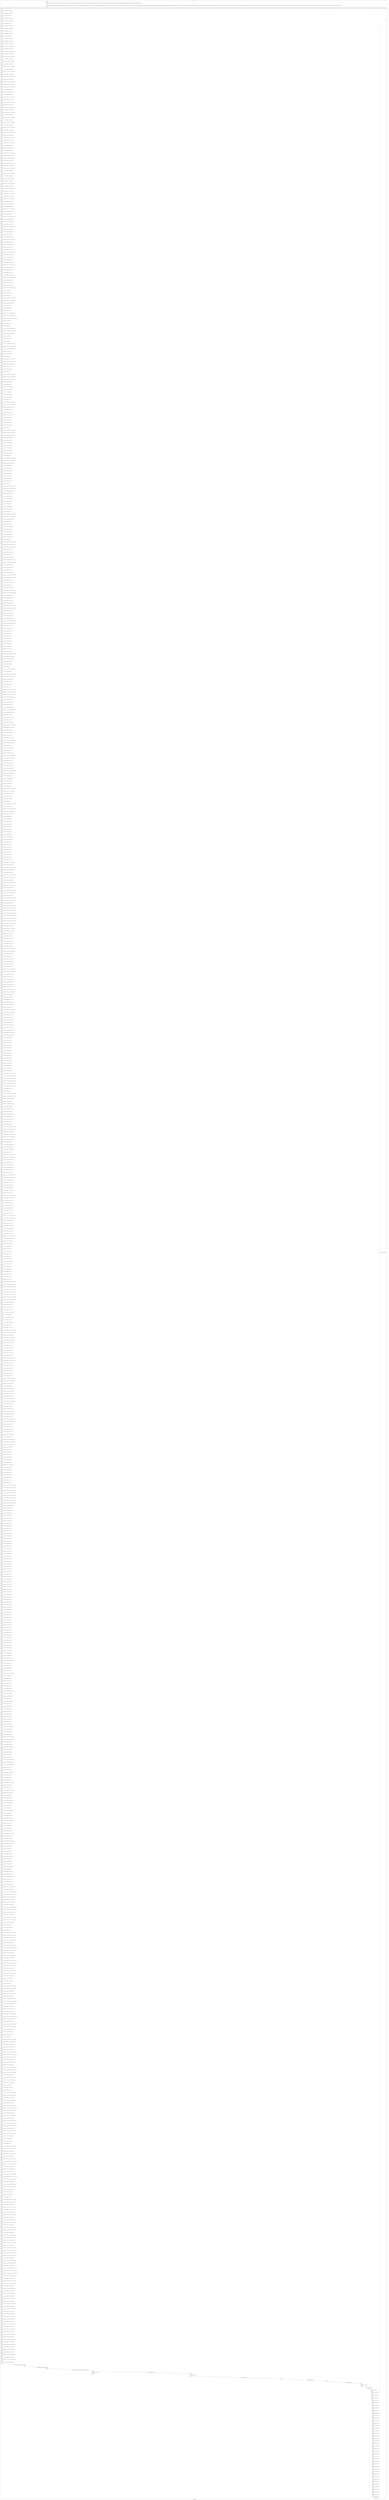 digraph G {
label="Btor2XCFA";
subgraph cluster_0 {
label="main";
main_init[];
l1[];
l3[];
l4[];
l5[];
l6[];
l7[];
l8[];
l9[];
l10[];
l11[];
l12[];
l13[];
l14[];
l15[];
l16[];
l17[];
l18[];
l19[];
l20[];
l21[];
l22[];
l23[];
l24[];
l25[];
l26[];
l27[];
l28[];
l29[];
l30[];
l31[];
l32[];
l33[];
l34[];
l35[];
l36[];
l37[];
l38[];
l39[];
l40[];
l41[];
l42[];
l43[];
l44[];
l45[];
l46[];
l47[];
l48[];
l49[];
l50[];
l51[];
l52[];
l53[];
l54[];
l55[];
l56[];
l57[];
l58[];
l59[];
l60[];
l61[];
l62[];
l63[];
l64[];
l65[];
l66[];
l67[];
l68[];
l69[];
l70[];
l71[];
l72[];
l73[];
l74[];
l75[];
l76[];
l77[];
l78[];
l79[];
l80[];
l81[];
l82[];
l83[];
l84[];
l85[];
l86[];
l87[];
l88[];
l89[];
l90[];
l91[];
l92[];
l93[];
l94[];
l95[];
l96[];
l97[];
l98[];
l99[];
l100[];
l101[];
l102[];
l103[];
l104[];
l105[];
l106[];
l107[];
l108[];
l109[];
l110[];
l111[];
l112[];
l113[];
l114[];
l115[];
l116[];
l117[];
l118[];
l119[];
l120[];
l121[];
l122[];
l123[];
l124[];
l125[];
l126[];
l127[];
l128[];
l129[];
l130[];
l131[];
l132[];
l133[];
l134[];
l135[];
l136[];
l137[];
l138[];
l139[];
l140[];
l141[];
l142[];
l143[];
l144[];
l145[];
l146[];
l147[];
l148[];
l149[];
l150[];
l151[];
l152[];
l153[];
l154[];
l155[];
l156[];
l157[];
l158[];
l159[];
l160[];
l161[];
l162[];
l163[];
l164[];
l165[];
l166[];
l167[];
l168[];
l169[];
l170[];
l171[];
l172[];
l173[];
l174[];
l175[];
l176[];
l177[];
l178[];
l179[];
l180[];
l181[];
l182[];
l183[];
l184[];
l185[];
l186[];
l187[];
l188[];
l189[];
l190[];
l191[];
l192[];
l193[];
l194[];
l195[];
l196[];
l197[];
l198[];
l199[];
l200[];
l201[];
l202[];
l203[];
l204[];
l205[];
l206[];
l207[];
l208[];
l209[];
l210[];
l211[];
l212[];
l213[];
l214[];
l215[];
l216[];
l217[];
l218[];
l219[];
l220[];
l221[];
l222[];
l223[];
l224[];
l225[];
l226[];
l227[];
l228[];
l229[];
l230[];
l231[];
l232[];
l233[];
l234[];
l235[];
l236[];
l237[];
l238[];
l239[];
l240[];
l241[];
l242[];
l243[];
l244[];
l245[];
l246[];
l247[];
l248[];
l249[];
l250[];
l251[];
l252[];
l253[];
l254[];
l255[];
l256[];
l257[];
l258[];
l259[];
l260[];
l261[];
l262[];
l263[];
l264[];
l265[];
l266[];
l267[];
l268[];
l269[];
l270[];
l271[];
l272[];
l273[];
l274[];
l275[];
l276[];
l277[];
l278[];
l279[];
l280[];
l281[];
l282[];
l283[];
l284[];
l285[];
l286[];
l287[];
l288[];
l289[];
l290[];
l291[];
l292[];
l293[];
l294[];
l295[];
l296[];
l297[];
l298[];
l299[];
l300[];
l301[];
l302[];
l303[];
l304[];
l305[];
l306[];
l307[];
l308[];
l309[];
l310[];
l311[];
l312[];
l313[];
l314[];
l315[];
l316[];
l317[];
l318[];
l319[];
l320[];
l321[];
l322[];
l323[];
l324[];
l325[];
l326[];
l327[];
l328[];
l329[];
l330[];
l331[];
l332[];
l333[];
l334[];
l335[];
l336[];
l337[];
l338[];
l339[];
l340[];
l341[];
l342[];
l343[];
l344[];
l345[];
l346[];
l347[];
l348[];
l349[];
l350[];
l351[];
l352[];
l353[];
l354[];
l355[];
l356[];
l357[];
l358[];
l359[];
l360[];
l361[];
l362[];
l363[];
l364[];
l365[];
l366[];
l367[];
l368[];
l369[];
l370[];
l371[];
l372[];
l373[];
l374[];
l375[];
l376[];
l377[];
l378[];
l379[];
l380[];
l381[];
l382[];
l383[];
l384[];
l385[];
l386[];
l387[];
l388[];
l389[];
l390[];
l391[];
l392[];
l393[];
l394[];
l395[];
l396[];
l397[];
l398[];
l399[];
l400[];
l401[];
l402[];
l403[];
l404[];
l405[];
l406[];
l407[];
l408[];
l409[];
l410[];
l411[];
l412[];
l413[];
l414[];
l415[];
l416[];
l417[];
l418[];
l419[];
l420[];
l421[];
l422[];
l423[];
l424[];
l425[];
l426[];
l427[];
l428[];
l429[];
l430[];
l431[];
l432[];
l433[];
l434[];
l435[];
l436[];
l437[];
l438[];
l439[];
l440[];
l441[];
l442[];
l443[];
l444[];
l445[];
l446[];
l447[];
l448[];
l449[];
l450[];
l451[];
l452[];
l453[];
l454[];
l455[];
l456[];
l457[];
l458[];
l459[];
l460[];
l461[];
l462[];
l463[];
l464[];
l465[];
l466[];
l467[];
l468[];
l469[];
l470[];
l471[];
l472[];
l473[];
l474[];
l475[];
l476[];
l477[];
l478[];
l479[];
l480[];
l481[];
l482[];
l483[];
l484[];
l485[];
l486[];
l487[];
l488[];
l489[];
l490[];
l491[];
l492[];
l493[];
l494[];
l495[];
l496[];
l497[];
l498[];
l499[];
l500[];
l501[];
l502[];
l503[];
l504[];
l505[];
l506[];
l507[];
l508[];
l509[];
l510[];
l511[];
l512[];
l513[];
l514[];
l515[];
l516[];
l517[];
l518[];
l519[];
l520[];
l521[];
l522[];
l523[];
l524[];
l525[];
l526[];
l527[];
l528[];
l529[];
l530[];
l531[];
l532[];
l533[];
l534[];
l535[];
l536[];
l537[];
l538[];
l539[];
l540[];
l541[];
l542[];
l543[];
l544[];
l545[];
l546[];
l547[];
l548[];
l549[];
l550[];
l551[];
l552[];
l553[];
l554[];
l555[];
l556[];
l557[];
l558[];
l559[];
l560[];
l561[];
l562[];
l563[];
l564[];
l565[];
l566[];
l567[];
l568[];
l569[];
l570[];
l571[];
l572[];
l573[];
l574[];
l575[];
l576[];
l577[];
l578[];
l579[];
l580[];
l581[];
l582[];
l583[];
l584[];
l585[];
l586[];
l587[];
l588[];
l589[];
l590[];
l591[];
l592[];
l593[];
l594[];
l595[];
l596[];
l597[];
l598[];
l599[];
l600[];
l601[];
l602[];
l603[];
l604[];
l605[];
l606[];
l607[];
l608[];
l609[];
l610[];
l611[];
l612[];
l613[];
l614[];
l615[];
l616[];
l617[];
l618[];
l619[];
l620[];
l621[];
l622[];
l623[];
l624[];
l625[];
l626[];
l627[];
l628[];
l629[];
l630[];
l631[];
l632[];
l633[];
l634[];
l635[];
l636[];
l637[];
l638[];
l639[];
l640[];
l641[];
l642[];
l643[];
l644[];
l645[];
l646[];
l647[];
l648[];
l649[];
l650[];
l651[];
l652[];
l653[];
l654[];
l655[];
l656[];
l657[];
l658[];
l659[];
l660[];
l661[];
l662[];
l663[];
l664[];
l665[];
l666[];
l667[];
l668[];
l669[];
l670[];
l671[];
l672[];
l673[];
l674[];
l675[];
l676[];
l677[];
l678[];
l679[];
l680[];
l681[];
l682[];
l683[];
l684[];
l685[];
l686[];
l687[];
l688[];
l689[];
l690[];
l691[];
l692[];
l693[];
l694[];
l695[];
l696[];
l697[];
l698[];
l699[];
l700[];
l701[];
l702[];
l703[];
l704[];
l705[];
l706[];
l707[];
l708[];
l709[];
l710[];
l711[];
l712[];
l713[];
l714[];
l715[];
l716[];
l717[];
l718[];
l719[];
l720[];
l721[];
l722[];
l723[];
l724[];
l725[];
l726[];
l727[];
l728[];
l729[];
l730[];
l731[];
l732[];
l733[];
l734[];
l735[];
l736[];
l737[];
l738[];
l739[];
l740[];
l741[];
l742[];
l743[];
l744[];
l745[];
l746[];
l747[];
l748[];
l749[];
l750[];
l751[];
l752[];
l753[];
l754[];
l755[];
l756[];
l757[];
l758[];
l759[];
l760[];
l761[];
l762[];
l763[];
l764[];
l765[];
l766[];
l767[];
l768[];
l769[];
l770[];
l771[];
l772[];
l773[];
l774[];
l775[];
l776[];
l777[];
l778[];
l779[];
l780[];
l781[];
l782[];
l783[];
l784[];
l785[];
l786[];
l787[];
l788[];
l789[];
l790[];
l791[];
l792[];
l793[];
l794[];
l795[];
l796[];
l797[];
l798[];
l799[];
l800[];
l801[];
l802[];
l803[];
l804[];
l805[];
l806[];
l807[];
l808[];
l809[];
l810[];
l811[];
l812[];
l813[];
l814[];
l815[];
l816[];
l817[];
l818[];
l819[];
l820[];
l821[];
l822[];
l823[];
l824[];
l825[];
l826[];
l827[];
l828[];
l829[];
l830[];
l831[];
l832[];
l833[];
l834[];
l835[];
l836[];
l837[];
l838[];
l839[];
l840[];
l841[];
l842[];
l843[];
l844[];
l845[];
l846[];
l847[];
l848[];
l849[];
l850[];
l851[];
l852[];
l853[];
l854[];
l855[];
l856[];
l857[];
l858[];
l859[];
l860[];
l861[];
l862[];
l863[];
l864[];
l865[];
l866[];
l867[];
l868[];
l869[];
l870[];
l871[];
l872[];
l873[];
l874[];
l875[];
l876[];
l877[];
l878[];
l879[];
l880[];
l881[];
l882[];
l883[];
l884[];
l885[];
l886[];
l887[];
l888[];
l889[];
l890[];
l891[];
l892[];
l893[];
l894[];
l895[];
l896[];
l897[];
l898[];
l899[];
l900[];
l901[];
l902[];
l903[];
l904[];
l905[];
l906[];
l907[];
l908[];
l909[];
l910[];
l911[];
l912[];
l913[];
l914[];
l915[];
l916[];
l917[];
l918[];
l919[];
l920[];
l921[];
l922[];
l923[];
l924[];
l925[];
l926[];
l927[];
l928[];
l929[];
l930[];
l931[];
l932[];
l933[];
main_error[];
l934[];
l935[];
l936[];
l937[];
l938[];
l939[];
l940[];
l941[];
l942[];
l943[];
l944[];
l945[];
l946[];
l947[];
l948[];
l949[];
l950[];
l951[];
l952[];
l953[];
l954[];
l955[];
l956[];
l957[];
l958[];
l959[];
l960[];
l961[];
l962[];
l963[];
l964[];
l965[];
l966[];
l967[];
l968[];
l969[];
l970[];
l971[];
l972[];
l973[];
l974[];
l975[];
l976[];
l977[];
l978[];
l979[];
l980[];
l981[];
l982[];
l983[];
main_init -> l1 [label="[(assign const_5 #b00000000),(assign const_72 #b0),(assign const_121 #b00000000),(assign const_286 #b1),(assign const_294 #b00000001),(assign const_301 #b00000010),(assign const_308 #b00000011),(assign const_315 #b00000100),(assign const_322 #b00000101),(assign const_329 #b00000000000000000000000000000001),(assign const_330 #b000000000000000000000000),(assign const_374 #b00000000000000000000000000000110)] "];
l3 -> l4 [label="[(havoc input_190),(havoc input_192),(havoc input_194),(havoc input_196),(havoc input_198),(havoc input_200),(havoc input_202),(havoc input_204),(havoc input_206),(havoc input_208),(havoc input_210),(havoc input_212),(havoc input_214),(havoc input_216),(havoc input_218),(havoc input_220),(havoc input_222),(havoc input_224),(havoc input_226),(havoc input_228),(havoc input_230),(havoc input_232),(havoc input_234),(havoc input_236),(havoc input_238),(havoc input_240),(havoc input_242),(havoc input_244),(havoc input_246),(havoc input_248),(havoc input_250),(havoc input_252),(havoc input_254),(havoc input_256),(havoc input_258),(havoc input_260),(havoc input_262),(havoc input_264),(havoc input_266),(havoc input_268),(havoc input_270),(havoc input_272),(havoc input_274),(havoc input_276),(havoc input_278),(havoc input_280),(havoc input_282),(havoc input_284),(havoc input_288),(havoc input_292),(havoc input_299),(havoc input_306),(havoc input_313),(havoc input_320),(havoc input_327),(havoc input_371),(havoc input_384),(havoc input_396),(havoc input_408),(havoc input_420),(havoc input_432),(havoc input_443),(havoc input_450),(havoc input_457),(havoc input_464),(havoc input_471),(havoc input_478),(havoc input_491),(havoc input_500),(havoc input_510),(havoc input_517),(havoc input_524),(havoc input_531),(havoc input_538),(havoc input_545),(havoc input_552),(havoc input_561),(havoc input_571),(havoc input_610),(havoc input_619),(havoc input_628),(havoc input_637),(havoc input_646),(havoc input_655),(havoc input_683),(havoc input_688),(havoc input_699),(havoc input_708),(havoc input_717),(havoc input_726),(havoc input_735),(havoc input_744),(havoc input_771),(havoc input_776),(havoc input_787),(havoc input_796),(havoc input_805),(havoc input_814),(havoc input_823),(havoc input_832)] "];
l4 -> l5 [label="[(assign binary_107 (bvand state_73 (bvnot state_75)))] "];
l5 -> l6 [label="[(assign binary_108 (bvand binary_107 (bvnot state_77)))] "];
l6 -> l7 [label="[(assign binary_109 (bvand binary_108 state_79))] "];
l7 -> l8 [label="[(assign binary_110 (bvand binary_109 (bvnot state_81)))] "];
l8 -> l9 [label="[(assign binary_111 (bvand binary_110 (bvnot state_83)))] "];
l9 -> l10 [label="[(assign binary_112 (bvand binary_111 state_85))] "];
l10 -> l11 [label="[(assign binary_113 (bvand binary_112 (bvnot state_87)))] "];
l11 -> l12 [label="[(assign binary_114 (bvand binary_113 (bvnot state_89)))] "];
l12 -> l13 [label="[(assign binary_115 (bvand binary_114 state_91))] "];
l13 -> l14 [label="[(assign binary_116 (bvand binary_115 (bvnot state_93)))] "];
l14 -> l15 [label="[(assign binary_117 (bvand binary_116 state_95))] "];
l15 -> l16 [label="[(assign binary_118 (bvand binary_117 (bvnot state_97)))] "];
l16 -> l17 [label="[(assign binary_119 (bvand binary_118 (bvnot state_99)))] "];
l17 -> l18 [label="[(assign binary_120 (bvand binary_119 (bvnot state_101)))] "];
l18 -> l19 [label="[(assign comparison_122 (ite (= const_121 state_6) #b1 #b0))] "];
l19 -> l20 [label="[(assign binary_123 (bvand binary_120 comparison_122))] "];
l20 -> l21 [label="[(assign comparison_124 (ite (= const_121 state_8) #b1 #b0))] "];
l21 -> l22 [label="[(assign binary_125 (bvand binary_123 comparison_124))] "];
l22 -> l23 [label="[(assign comparison_126 (ite (= const_121 state_10) #b1 #b0))] "];
l23 -> l24 [label="[(assign binary_127 (bvand binary_125 comparison_126))] "];
l24 -> l25 [label="[(assign comparison_128 (ite (= const_121 state_12) #b1 #b0))] "];
l25 -> l26 [label="[(assign binary_129 (bvand binary_127 comparison_128))] "];
l26 -> l27 [label="[(assign comparison_130 (ite (= const_121 state_14) #b1 #b0))] "];
l27 -> l28 [label="[(assign binary_131 (bvand binary_129 comparison_130))] "];
l28 -> l29 [label="[(assign comparison_132 (ite (= const_121 state_16) #b1 #b0))] "];
l29 -> l30 [label="[(assign binary_133 (bvand binary_131 comparison_132))] "];
l30 -> l31 [label="[(assign comparison_134 (ite (= const_121 state_18) #b1 #b0))] "];
l31 -> l32 [label="[(assign binary_135 (bvand binary_133 comparison_134))] "];
l32 -> l33 [label="[(assign comparison_136 (ite (= const_121 state_20) #b1 #b0))] "];
l33 -> l34 [label="[(assign binary_137 (bvand binary_135 comparison_136))] "];
l34 -> l35 [label="[(assign comparison_138 (ite (= const_121 state_22) #b1 #b0))] "];
l35 -> l36 [label="[(assign binary_139 (bvand binary_137 comparison_138))] "];
l36 -> l37 [label="[(assign comparison_140 (ite (= const_121 state_24) #b1 #b0))] "];
l37 -> l38 [label="[(assign binary_141 (bvand binary_139 comparison_140))] "];
l38 -> l39 [label="[(assign comparison_142 (ite (= const_121 state_26) #b1 #b0))] "];
l39 -> l40 [label="[(assign binary_143 (bvand binary_141 comparison_142))] "];
l40 -> l41 [label="[(assign comparison_144 (ite (= const_121 state_28) #b1 #b0))] "];
l41 -> l42 [label="[(assign binary_145 (bvand binary_143 comparison_144))] "];
l42 -> l43 [label="[(assign comparison_146 (ite (= const_121 state_30) #b1 #b0))] "];
l43 -> l44 [label="[(assign binary_147 (bvand binary_145 comparison_146))] "];
l44 -> l45 [label="[(assign comparison_148 (ite (= const_121 state_32) #b1 #b0))] "];
l45 -> l46 [label="[(assign binary_149 (bvand binary_147 comparison_148))] "];
l46 -> l47 [label="[(assign comparison_150 (ite (= const_121 state_34) #b1 #b0))] "];
l47 -> l48 [label="[(assign binary_151 (bvand binary_149 comparison_150))] "];
l48 -> l49 [label="[(assign comparison_152 (ite (= const_121 state_36) #b1 #b0))] "];
l49 -> l50 [label="[(assign binary_153 (bvand binary_151 comparison_152))] "];
l50 -> l51 [label="[(assign comparison_154 (ite (= const_121 state_38) #b1 #b0))] "];
l51 -> l52 [label="[(assign binary_155 (bvand binary_153 comparison_154))] "];
l52 -> l53 [label="[(assign comparison_156 (ite (= const_121 state_40) #b1 #b0))] "];
l53 -> l54 [label="[(assign binary_157 (bvand binary_155 comparison_156))] "];
l54 -> l55 [label="[(assign comparison_158 (ite (= const_121 state_42) #b1 #b0))] "];
l55 -> l56 [label="[(assign binary_159 (bvand binary_157 comparison_158))] "];
l56 -> l57 [label="[(assign comparison_160 (ite (= const_121 state_44) #b1 #b0))] "];
l57 -> l58 [label="[(assign binary_161 (bvand binary_159 comparison_160))] "];
l58 -> l59 [label="[(assign comparison_162 (ite (= const_121 state_46) #b1 #b0))] "];
l59 -> l60 [label="[(assign binary_163 (bvand binary_161 comparison_162))] "];
l60 -> l61 [label="[(assign comparison_164 (ite (= const_121 state_48) #b1 #b0))] "];
l61 -> l62 [label="[(assign binary_165 (bvand binary_163 comparison_164))] "];
l62 -> l63 [label="[(assign comparison_166 (ite (= const_121 state_50) #b1 #b0))] "];
l63 -> l64 [label="[(assign binary_167 (bvand binary_165 comparison_166))] "];
l64 -> l65 [label="[(assign comparison_168 (ite (= const_121 state_52) #b1 #b0))] "];
l65 -> l66 [label="[(assign binary_169 (bvand binary_167 comparison_168))] "];
l66 -> l67 [label="[(assign comparison_170 (ite (= const_121 state_54) #b1 #b0))] "];
l67 -> l68 [label="[(assign binary_171 (bvand binary_169 comparison_170))] "];
l68 -> l69 [label="[(assign comparison_172 (ite (= const_121 state_56) #b1 #b0))] "];
l69 -> l70 [label="[(assign binary_173 (bvand binary_171 comparison_172))] "];
l70 -> l71 [label="[(assign comparison_174 (ite (= const_121 state_58) #b1 #b0))] "];
l71 -> l72 [label="[(assign binary_175 (bvand binary_173 comparison_174))] "];
l72 -> l73 [label="[(assign comparison_176 (ite (= const_121 state_60) #b1 #b0))] "];
l73 -> l74 [label="[(assign binary_177 (bvand binary_175 comparison_176))] "];
l74 -> l75 [label="[(assign comparison_178 (ite (= const_121 state_62) #b1 #b0))] "];
l75 -> l76 [label="[(assign binary_179 (bvand binary_177 comparison_178))] "];
l76 -> l77 [label="[(assign comparison_180 (ite (= const_121 state_64) #b1 #b0))] "];
l77 -> l78 [label="[(assign binary_181 (bvand binary_179 comparison_180))] "];
l78 -> l79 [label="[(assign comparison_182 (ite (= const_121 state_66) #b1 #b0))] "];
l79 -> l80 [label="[(assign binary_183 (bvand binary_181 comparison_182))] "];
l80 -> l81 [label="[(assign comparison_184 (ite (= const_121 state_68) #b1 #b0))] "];
l81 -> l82 [label="[(assign binary_185 (bvand binary_183 comparison_184))] "];
l82 -> l83 [label="[(assign comparison_186 (ite (= const_121 state_70) #b1 #b0))] "];
l83 -> l84 [label="[(assign binary_187 (bvand binary_185 comparison_186))] "];
l84 -> l85 [label="[(assign binary_188 (bvand state_105 binary_187))] "];
l85 -> l86 [label="[(assign comparison_289 (ite (= const_121 input_246) #b1 #b0))] "];
l86 -> l87 [label="[(assign binary_290 (bvand input_276 comparison_289))] "];
l87 -> l88 [label="[(assign binary_291 (bvor (bvnot input_288) binary_290))] "];
l88 -> l89 [label="[(assign binary_293 (bvand input_276 (bvnot input_288)))] "];
l89 -> l90 [label="[(assign comparison_295 (ite (= const_294 input_246) #b1 #b0))] "];
l90 -> l91 [label="[(assign binary_296 (bvand binary_293 comparison_295))] "];
l91 -> l92 [label="[(assign binary_297 (bvor (bvnot input_292) binary_296))] "];
l92 -> l93 [label="[(assign binary_298 (bvand binary_291 binary_297))] "];
l93 -> l94 [label="[(assign binary_300 (bvand binary_293 (bvnot input_292)))] "];
l94 -> l95 [label="[(assign comparison_302 (ite (= const_301 input_246) #b1 #b0))] "];
l95 -> l96 [label="[(assign binary_303 (bvand binary_300 comparison_302))] "];
l96 -> l97 [label="[(assign binary_304 (bvor (bvnot input_299) binary_303))] "];
l97 -> l98 [label="[(assign binary_305 (bvand binary_298 binary_304))] "];
l98 -> l99 [label="[(assign binary_307 (bvand binary_300 (bvnot input_299)))] "];
l99 -> l100 [label="[(assign comparison_309 (ite (= const_308 input_246) #b1 #b0))] "];
l100 -> l101 [label="[(assign binary_310 (bvand binary_307 comparison_309))] "];
l101 -> l102 [label="[(assign binary_311 (bvor (bvnot input_306) binary_310))] "];
l102 -> l103 [label="[(assign binary_312 (bvand binary_305 binary_311))] "];
l103 -> l104 [label="[(assign binary_314 (bvand binary_307 (bvnot input_306)))] "];
l104 -> l105 [label="[(assign comparison_316 (ite (= const_315 input_246) #b1 #b0))] "];
l105 -> l106 [label="[(assign binary_317 (bvand binary_314 comparison_316))] "];
l106 -> l107 [label="[(assign binary_318 (bvor (bvnot input_313) binary_317))] "];
l107 -> l108 [label="[(assign binary_319 (bvand binary_312 binary_318))] "];
l108 -> l109 [label="[(assign binary_321 (bvand binary_314 (bvnot input_313)))] "];
l109 -> l110 [label="[(assign comparison_323 (ite (= const_322 input_246) #b1 #b0))] "];
l110 -> l111 [label="[(assign binary_324 (bvand binary_321 comparison_323))] "];
l111 -> l112 [label="[(assign binary_325 (bvor (bvnot input_320) binary_324))] "];
l112 -> l113 [label="[(assign binary_326 (bvand binary_319 binary_325))] "];
l113 -> l114 [label="[(assign comparison_328 (ite (= const_121 input_252) #b1 #b0))] "];
l114 -> l115 [label="[(assign binary_331 (++ const_330 input_196))] "];
l115 -> l116 [label="[(assign binary_332 (bvadd const_329 binary_331))] "];
l116 -> l117 [label="[(assign slice_333 (extract binary_332 0 8))] "];
l117 -> l118 [label="[(assign ternary_334 (ite (= input_288 #b1) slice_333 input_196))] "];
l118 -> l119 [label="[(assign comparison_335 (ite (= const_121 ternary_334) #b1 #b0))] "];
l119 -> l120 [label="[(assign binary_336 (bvand comparison_328 comparison_335))] "];
l120 -> l121 [label="[(assign binary_337 (++ const_330 input_204))] "];
l121 -> l122 [label="[(assign binary_338 (bvadd const_329 binary_337))] "];
l122 -> l123 [label="[(assign slice_339 (extract binary_338 0 8))] "];
l123 -> l124 [label="[(assign ternary_340 (ite (= input_292 #b1) slice_339 input_204))] "];
l124 -> l125 [label="[(assign comparison_341 (ite (= const_121 ternary_340) #b1 #b0))] "];
l125 -> l126 [label="[(assign binary_342 (bvor (bvnot comparison_335) (bvnot comparison_341)))] "];
l126 -> l127 [label="[(assign binary_343 (++ const_330 input_212))] "];
l127 -> l128 [label="[(assign binary_344 (bvadd const_329 binary_343))] "];
l128 -> l129 [label="[(assign slice_345 (extract binary_344 0 8))] "];
l129 -> l130 [label="[(assign ternary_346 (ite (= input_299 #b1) slice_345 input_212))] "];
l130 -> l131 [label="[(assign comparison_347 (ite (= const_121 ternary_346) #b1 #b0))] "];
l131 -> l132 [label="[(assign binary_348 (bvor binary_342 (bvnot comparison_347)))] "];
l132 -> l133 [label="[(assign binary_349 (++ const_330 input_220))] "];
l133 -> l134 [label="[(assign binary_350 (bvadd const_329 binary_349))] "];
l134 -> l135 [label="[(assign slice_351 (extract binary_350 0 8))] "];
l135 -> l136 [label="[(assign ternary_352 (ite (= input_306 #b1) slice_351 input_220))] "];
l136 -> l137 [label="[(assign comparison_353 (ite (= const_121 ternary_352) #b1 #b0))] "];
l137 -> l138 [label="[(assign binary_354 (bvor binary_348 (bvnot comparison_353)))] "];
l138 -> l139 [label="[(assign binary_355 (++ const_330 input_228))] "];
l139 -> l140 [label="[(assign binary_356 (bvadd const_329 binary_355))] "];
l140 -> l141 [label="[(assign slice_357 (extract binary_356 0 8))] "];
l141 -> l142 [label="[(assign ternary_358 (ite (= input_313 #b1) slice_357 input_228))] "];
l142 -> l143 [label="[(assign comparison_359 (ite (= const_121 ternary_358) #b1 #b0))] "];
l143 -> l144 [label="[(assign binary_360 (bvor binary_354 (bvnot comparison_359)))] "];
l144 -> l145 [label="[(assign binary_361 (++ const_330 input_236))] "];
l145 -> l146 [label="[(assign binary_362 (bvadd const_329 binary_361))] "];
l146 -> l147 [label="[(assign slice_363 (extract binary_362 0 8))] "];
l147 -> l148 [label="[(assign ternary_364 (ite (= input_320 #b1) slice_363 input_236))] "];
l148 -> l149 [label="[(assign comparison_365 (ite (= const_121 ternary_364) #b1 #b0))] "];
l149 -> l150 [label="[(assign binary_366 (bvor binary_360 (bvnot comparison_365)))] "];
l150 -> l151 [label="[(assign binary_367 (bvand binary_336 binary_366))] "];
l151 -> l152 [label="[(assign binary_368 (bvand input_278 binary_367))] "];
l152 -> l153 [label="[(assign binary_369 (bvor (bvnot input_327) binary_368))] "];
l153 -> l154 [label="[(assign binary_370 (bvand binary_326 binary_369))] "];
l154 -> l155 [label="[(assign binary_372 (++ const_330 input_252))] "];
l155 -> l156 [label="[(assign binary_373 (bvadd const_329 binary_372))] "];
l156 -> l157 [label="[(assign binary_375 (bvsrem binary_373 const_374))] "];
l157 -> l158 [label="[(assign slice_376 (extract binary_375 0 8))] "];
l158 -> l159 [label="[(assign ternary_377 (ite (= input_327 #b1) slice_376 input_252))] "];
l159 -> l160 [label="[(assign comparison_378 (ite (= const_294 ternary_377) #b1 #b0))] "];
l160 -> l161 [label="[(assign binary_379 (bvand comparison_341 comparison_378))] "];
l161 -> l162 [label="[(assign binary_380 (bvand binary_366 binary_379))] "];
l162 -> l163 [label="[(assign binary_381 (bvand input_278 binary_380))] "];
l163 -> l164 [label="[(assign binary_382 (bvor (bvnot input_371) binary_381))] "];
l164 -> l165 [label="[(assign binary_383 (bvand binary_370 binary_382))] "];
l165 -> l166 [label="[(assign binary_385 (++ const_330 ternary_377))] "];
l166 -> l167 [label="[(assign binary_386 (bvadd const_329 binary_385))] "];
l167 -> l168 [label="[(assign binary_387 (bvsrem binary_386 const_374))] "];
l168 -> l169 [label="[(assign slice_388 (extract binary_387 0 8))] "];
l169 -> l170 [label="[(assign ternary_389 (ite (= input_371 #b1) slice_388 ternary_377))] "];
l170 -> l171 [label="[(assign comparison_390 (ite (= const_301 ternary_389) #b1 #b0))] "];
l171 -> l172 [label="[(assign binary_391 (bvand comparison_347 comparison_390))] "];
l172 -> l173 [label="[(assign binary_392 (bvand binary_366 binary_391))] "];
l173 -> l174 [label="[(assign binary_393 (bvand input_278 binary_392))] "];
l174 -> l175 [label="[(assign binary_394 (bvor (bvnot input_384) binary_393))] "];
l175 -> l176 [label="[(assign binary_395 (bvand binary_383 binary_394))] "];
l176 -> l177 [label="[(assign binary_397 (++ const_330 ternary_389))] "];
l177 -> l178 [label="[(assign binary_398 (bvadd const_329 binary_397))] "];
l178 -> l179 [label="[(assign binary_399 (bvsrem binary_398 const_374))] "];
l179 -> l180 [label="[(assign slice_400 (extract binary_399 0 8))] "];
l180 -> l181 [label="[(assign ternary_401 (ite (= input_384 #b1) slice_400 ternary_389))] "];
l181 -> l182 [label="[(assign comparison_402 (ite (= const_308 ternary_401) #b1 #b0))] "];
l182 -> l183 [label="[(assign binary_403 (bvand comparison_353 comparison_402))] "];
l183 -> l184 [label="[(assign binary_404 (bvand binary_366 binary_403))] "];
l184 -> l185 [label="[(assign binary_405 (bvand input_278 binary_404))] "];
l185 -> l186 [label="[(assign binary_406 (bvor (bvnot input_396) binary_405))] "];
l186 -> l187 [label="[(assign binary_407 (bvand binary_395 binary_406))] "];
l187 -> l188 [label="[(assign binary_409 (++ const_330 ternary_401))] "];
l188 -> l189 [label="[(assign binary_410 (bvadd const_329 binary_409))] "];
l189 -> l190 [label="[(assign binary_411 (bvsrem binary_410 const_374))] "];
l190 -> l191 [label="[(assign slice_412 (extract binary_411 0 8))] "];
l191 -> l192 [label="[(assign ternary_413 (ite (= input_396 #b1) slice_412 ternary_401))] "];
l192 -> l193 [label="[(assign comparison_414 (ite (= const_315 ternary_413) #b1 #b0))] "];
l193 -> l194 [label="[(assign binary_415 (bvand comparison_359 comparison_414))] "];
l194 -> l195 [label="[(assign binary_416 (bvand binary_366 binary_415))] "];
l195 -> l196 [label="[(assign binary_417 (bvand input_278 binary_416))] "];
l196 -> l197 [label="[(assign binary_418 (bvor (bvnot input_408) binary_417))] "];
l197 -> l198 [label="[(assign binary_419 (bvand binary_407 binary_418))] "];
l198 -> l199 [label="[(assign binary_421 (++ const_330 ternary_413))] "];
l199 -> l200 [label="[(assign binary_422 (bvadd const_329 binary_421))] "];
l200 -> l201 [label="[(assign binary_423 (bvsrem binary_422 const_374))] "];
l201 -> l202 [label="[(assign slice_424 (extract binary_423 0 8))] "];
l202 -> l203 [label="[(assign ternary_425 (ite (= input_408 #b1) slice_424 ternary_413))] "];
l203 -> l204 [label="[(assign comparison_426 (ite (= const_322 ternary_425) #b1 #b0))] "];
l204 -> l205 [label="[(assign binary_427 (bvand comparison_365 comparison_426))] "];
l205 -> l206 [label="[(assign binary_428 (bvand binary_366 binary_427))] "];
l206 -> l207 [label="[(assign binary_429 (bvand input_278 binary_428))] "];
l207 -> l208 [label="[(assign binary_430 (bvor (bvnot input_420) binary_429))] "];
l208 -> l209 [label="[(assign binary_431 (bvand binary_419 binary_430))] "];
l209 -> l210 [label="[(assign binary_433 (++ const_330 ternary_425))] "];
l210 -> l211 [label="[(assign binary_434 (bvadd const_329 binary_433))] "];
l211 -> l212 [label="[(assign binary_435 (bvsrem binary_434 const_374))] "];
l212 -> l213 [label="[(assign slice_436 (extract binary_435 0 8))] "];
l213 -> l214 [label="[(assign ternary_437 (ite (= input_420 #b1) slice_436 ternary_425))] "];
l214 -> l215 [label="[(assign comparison_438 (ite (= const_121 ternary_437) #b1 #b0))] "];
l215 -> l216 [label="[(assign binary_439 (bvand (bvnot comparison_335) comparison_438))] "];
l216 -> l217 [label="[(assign binary_440 (bvand input_278 binary_439))] "];
l217 -> l218 [label="[(assign binary_441 (bvor (bvnot input_432) binary_440))] "];
l218 -> l219 [label="[(assign binary_442 (bvand binary_431 binary_441))] "];
l219 -> l220 [label="[(assign binary_444 (bvand input_278 (bvnot input_432)))] "];
l220 -> l221 [label="[(assign comparison_445 (ite (= const_294 ternary_437) #b1 #b0))] "];
l221 -> l222 [label="[(assign binary_446 (bvand (bvnot comparison_341) comparison_445))] "];
l222 -> l223 [label="[(assign binary_447 (bvand binary_444 binary_446))] "];
l223 -> l224 [label="[(assign binary_448 (bvor (bvnot input_443) binary_447))] "];
l224 -> l225 [label="[(assign binary_449 (bvand binary_442 binary_448))] "];
l225 -> l226 [label="[(assign binary_451 (bvand binary_444 (bvnot input_443)))] "];
l226 -> l227 [label="[(assign comparison_452 (ite (= const_301 ternary_437) #b1 #b0))] "];
l227 -> l228 [label="[(assign binary_453 (bvand (bvnot comparison_347) comparison_452))] "];
l228 -> l229 [label="[(assign binary_454 (bvand binary_451 binary_453))] "];
l229 -> l230 [label="[(assign binary_455 (bvor (bvnot input_450) binary_454))] "];
l230 -> l231 [label="[(assign binary_456 (bvand binary_449 binary_455))] "];
l231 -> l232 [label="[(assign binary_458 (bvand binary_451 (bvnot input_450)))] "];
l232 -> l233 [label="[(assign comparison_459 (ite (= const_308 ternary_437) #b1 #b0))] "];
l233 -> l234 [label="[(assign binary_460 (bvand (bvnot comparison_353) comparison_459))] "];
l234 -> l235 [label="[(assign binary_461 (bvand binary_458 binary_460))] "];
l235 -> l236 [label="[(assign binary_462 (bvor (bvnot input_457) binary_461))] "];
l236 -> l237 [label="[(assign binary_463 (bvand binary_456 binary_462))] "];
l237 -> l238 [label="[(assign binary_465 (bvand binary_458 (bvnot input_457)))] "];
l238 -> l239 [label="[(assign comparison_466 (ite (= const_315 ternary_437) #b1 #b0))] "];
l239 -> l240 [label="[(assign binary_467 (bvand (bvnot comparison_359) comparison_466))] "];
l240 -> l241 [label="[(assign binary_468 (bvand binary_465 binary_467))] "];
l241 -> l242 [label="[(assign binary_469 (bvor (bvnot input_464) binary_468))] "];
l242 -> l243 [label="[(assign binary_470 (bvand binary_463 binary_469))] "];
l243 -> l244 [label="[(assign binary_472 (bvand binary_465 (bvnot input_464)))] "];
l244 -> l245 [label="[(assign comparison_473 (ite (= const_322 ternary_437) #b1 #b0))] "];
l245 -> l246 [label="[(assign binary_474 (bvand (bvnot comparison_365) comparison_473))] "];
l246 -> l247 [label="[(assign binary_475 (bvand binary_472 binary_474))] "];
l247 -> l248 [label="[(assign binary_476 (bvor (bvnot input_471) binary_475))] "];
l248 -> l249 [label="[(assign binary_477 (bvand binary_470 binary_476))] "];
l249 -> l250 [label="[(assign binary_479 (bvor input_280 input_432))] "];
l250 -> l251 [label="[(assign binary_480 (bvor binary_479 input_443))] "];
l251 -> l252 [label="[(assign binary_481 (bvor binary_480 input_450))] "];
l252 -> l253 [label="[(assign binary_482 (bvor binary_481 input_457))] "];
l253 -> l254 [label="[(assign binary_483 (bvor binary_482 input_464))] "];
l254 -> l255 [label="[(assign binary_484 (bvor binary_483 input_471))] "];
l255 -> l256 [label="[(assign binary_485 (++ const_330 input_238))] "];
l256 -> l257 [label="[(assign binary_486 (++ const_330 ternary_437))] "];
l257 -> l258 [label="[(assign comparison_487 (ite (bvule binary_485 binary_486) #b1 #b0))] "];
l258 -> l259 [label="[(assign binary_488 (bvand binary_484 (bvnot comparison_487)))] "];
l259 -> l260 [label="[(assign binary_489 (bvor (bvnot input_478) binary_488))] "];
l260 -> l261 [label="[(assign binary_490 (bvand binary_477 binary_489))] "];
l261 -> l262 [label="[(assign binary_492 (bvsub binary_485 const_329))] "];
l262 -> l263 [label="[(assign slice_493 (extract binary_492 0 8))] "];
l263 -> l264 [label="[(assign ternary_494 (ite (= input_478 #b1) slice_493 input_238))] "];
l264 -> l265 [label="[(assign binary_495 (++ const_330 ternary_494))] "];
l265 -> l266 [label="[(assign comparison_496 (ite (bvule binary_486 binary_495) #b1 #b0))] "];
l266 -> l267 [label="[(assign binary_497 (bvand binary_484 (bvnot comparison_496)))] "];
l267 -> l268 [label="[(assign binary_498 (bvor (bvnot input_491) binary_497))] "];
l268 -> l269 [label="[(assign binary_499 (bvand binary_490 binary_498))] "];
l269 -> l270 [label="[(assign binary_501 (bvadd const_329 binary_495))] "];
l270 -> l271 [label="[(assign slice_502 (extract binary_501 0 8))] "];
l271 -> l272 [label="[(assign ternary_503 (ite (= input_491 #b1) slice_502 ternary_494))] "];
l272 -> l273 [label="[(assign comparison_504 (ite (= ternary_437 ternary_503) #b1 #b0))] "];
l273 -> l274 [label="[(assign comparison_505 (ite (= const_121 ternary_503) #b1 #b0))] "];
l274 -> l275 [label="[(assign binary_506 (bvand comparison_504 comparison_505))] "];
l275 -> l276 [label="[(assign binary_507 (bvand binary_484 binary_506))] "];
l276 -> l277 [label="[(assign binary_508 (bvor (bvnot input_500) binary_507))] "];
l277 -> l278 [label="[(assign binary_509 (bvand binary_499 binary_508))] "];
l278 -> l279 [label="[(assign binary_511 (bvand binary_484 (bvnot input_500)))] "];
l279 -> l280 [label="[(assign comparison_512 (ite (= const_294 ternary_503) #b1 #b0))] "];
l280 -> l281 [label="[(assign binary_513 (bvand comparison_504 comparison_512))] "];
l281 -> l282 [label="[(assign binary_514 (bvand binary_511 binary_513))] "];
l282 -> l283 [label="[(assign binary_515 (bvor (bvnot input_510) binary_514))] "];
l283 -> l284 [label="[(assign binary_516 (bvand binary_509 binary_515))] "];
l284 -> l285 [label="[(assign binary_518 (bvand binary_511 (bvnot input_510)))] "];
l285 -> l286 [label="[(assign comparison_519 (ite (= const_301 ternary_503) #b1 #b0))] "];
l286 -> l287 [label="[(assign binary_520 (bvand comparison_504 comparison_519))] "];
l287 -> l288 [label="[(assign binary_521 (bvand binary_518 binary_520))] "];
l288 -> l289 [label="[(assign binary_522 (bvor (bvnot input_517) binary_521))] "];
l289 -> l290 [label="[(assign binary_523 (bvand binary_516 binary_522))] "];
l290 -> l291 [label="[(assign binary_525 (bvand binary_518 (bvnot input_517)))] "];
l291 -> l292 [label="[(assign comparison_526 (ite (= const_308 ternary_503) #b1 #b0))] "];
l292 -> l293 [label="[(assign binary_527 (bvand comparison_504 comparison_526))] "];
l293 -> l294 [label="[(assign binary_528 (bvand binary_525 binary_527))] "];
l294 -> l295 [label="[(assign binary_529 (bvor (bvnot input_524) binary_528))] "];
l295 -> l296 [label="[(assign binary_530 (bvand binary_523 binary_529))] "];
l296 -> l297 [label="[(assign binary_532 (bvand binary_525 (bvnot input_524)))] "];
l297 -> l298 [label="[(assign comparison_533 (ite (= const_315 ternary_503) #b1 #b0))] "];
l298 -> l299 [label="[(assign binary_534 (bvand comparison_504 comparison_533))] "];
l299 -> l300 [label="[(assign binary_535 (bvand binary_532 binary_534))] "];
l300 -> l301 [label="[(assign binary_536 (bvor (bvnot input_531) binary_535))] "];
l301 -> l302 [label="[(assign binary_537 (bvand binary_530 binary_536))] "];
l302 -> l303 [label="[(assign binary_539 (bvand binary_532 (bvnot input_531)))] "];
l303 -> l304 [label="[(assign comparison_540 (ite (= const_322 ternary_503) #b1 #b0))] "];
l304 -> l305 [label="[(assign binary_541 (bvand comparison_504 comparison_540))] "];
l305 -> l306 [label="[(assign binary_542 (bvand binary_539 binary_541))] "];
l306 -> l307 [label="[(assign binary_543 (bvor (bvnot input_538) binary_542))] "];
l307 -> l308 [label="[(assign binary_544 (bvand binary_537 binary_543))] "];
l308 -> l309 [label="[(assign binary_546 (++ const_330 ternary_503))] "];
l309 -> l310 [label="[(assign binary_547 (++ const_330 input_250))] "];
l310 -> l311 [label="[(assign comparison_548 (ite (bvule binary_546 binary_547) #b1 #b0))] "];
l311 -> l312 [label="[(assign binary_549 (bvand input_284 (bvnot comparison_548)))] "];
l312 -> l313 [label="[(assign binary_550 (bvor (bvnot input_545) binary_549))] "];
l313 -> l314 [label="[(assign binary_551 (bvand binary_544 binary_550))] "];
l314 -> l315 [label="[(assign binary_553 (bvsub binary_546 const_329))] "];
l315 -> l316 [label="[(assign slice_554 (extract binary_553 0 8))] "];
l316 -> l317 [label="[(assign ternary_555 (ite (= input_545 #b1) slice_554 ternary_503))] "];
l317 -> l318 [label="[(assign binary_556 (++ const_330 ternary_555))] "];
l318 -> l319 [label="[(assign comparison_557 (ite (bvule binary_547 binary_556) #b1 #b0))] "];
l319 -> l320 [label="[(assign binary_558 (bvand input_284 (bvnot comparison_557)))] "];
l320 -> l321 [label="[(assign binary_559 (bvor (bvnot input_552) binary_558))] "];
l321 -> l322 [label="[(assign binary_560 (bvand binary_551 binary_559))] "];
l322 -> l323 [label="[(assign binary_562 (bvor input_274 input_288))] "];
l323 -> l324 [label="[(assign binary_563 (bvor binary_562 input_292))] "];
l324 -> l325 [label="[(assign binary_564 (bvor binary_563 input_299))] "];
l325 -> l326 [label="[(assign binary_565 (bvor binary_564 input_306))] "];
l326 -> l327 [label="[(assign binary_566 (bvor binary_565 input_313))] "];
l327 -> l328 [label="[(assign binary_567 (bvor binary_566 input_320))] "];
l328 -> l329 [label="[(assign binary_568 (bvand input_256 binary_567))] "];
l329 -> l330 [label="[(assign binary_569 (bvor (bvnot input_561) binary_568))] "];
l330 -> l331 [label="[(assign binary_570 (bvand binary_560 binary_569))] "];
l331 -> l332 [label="[(assign binary_572 (bvor input_282 input_500))] "];
l332 -> l333 [label="[(assign binary_573 (bvor binary_572 input_510))] "];
l333 -> l334 [label="[(assign binary_574 (bvor binary_573 input_517))] "];
l334 -> l335 [label="[(assign binary_575 (bvor binary_574 input_524))] "];
l335 -> l336 [label="[(assign binary_576 (bvor binary_575 input_531))] "];
l336 -> l337 [label="[(assign binary_577 (bvor binary_576 input_538))] "];
l337 -> l338 [label="[(assign binary_578 (bvor input_258 input_561))] "];
l338 -> l339 [label="[(assign binary_579 (bvand binary_577 binary_578))] "];
l339 -> l340 [label="[(assign comparison_580 (ite (= const_121 input_236) #b1 #b0))] "];
l340 -> l341 [label="[(assign binary_581 (bvand input_320 comparison_580))] "];
l341 -> l342 [label="[(assign ternary_582 (ite (= binary_581 #b1) input_248 input_230))] "];
l342 -> l343 [label="[(assign comparison_583 (ite (= const_121 input_228) #b1 #b0))] "];
l343 -> l344 [label="[(assign binary_584 (bvand input_313 comparison_583))] "];
l344 -> l345 [label="[(assign ternary_585 (ite (= binary_584 #b1) input_248 input_222))] "];
l345 -> l346 [label="[(assign comparison_586 (ite (= const_121 input_220) #b1 #b0))] "];
l346 -> l347 [label="[(assign binary_587 (bvand input_306 comparison_586))] "];
l347 -> l348 [label="[(assign ternary_588 (ite (= binary_587 #b1) input_248 input_214))] "];
l348 -> l349 [label="[(assign comparison_589 (ite (= const_121 input_212) #b1 #b0))] "];
l349 -> l350 [label="[(assign binary_590 (bvand input_299 comparison_589))] "];
l350 -> l351 [label="[(assign ternary_591 (ite (= binary_590 #b1) input_248 input_206))] "];
l351 -> l352 [label="[(assign comparison_592 (ite (= const_121 input_204) #b1 #b0))] "];
l352 -> l353 [label="[(assign binary_593 (bvand input_292 comparison_592))] "];
l353 -> l354 [label="[(assign ternary_594 (ite (= binary_593 #b1) input_248 input_198))] "];
l354 -> l355 [label="[(assign comparison_595 (ite (= const_121 input_196) #b1 #b0))] "];
l355 -> l356 [label="[(assign binary_596 (bvand input_288 comparison_595))] "];
l356 -> l357 [label="[(assign ternary_597 (ite (= binary_596 #b1) input_248 input_190))] "];
l357 -> l358 [label="[(assign ternary_598 (ite (= input_500 #b1) ternary_597 input_254))] "];
l358 -> l359 [label="[(assign ternary_599 (ite (= input_510 #b1) ternary_594 ternary_598))] "];
l359 -> l360 [label="[(assign ternary_600 (ite (= input_517 #b1) ternary_591 ternary_599))] "];
l360 -> l361 [label="[(assign ternary_601 (ite (= input_524 #b1) ternary_588 ternary_600))] "];
l361 -> l362 [label="[(assign ternary_602 (ite (= input_531 #b1) ternary_585 ternary_601))] "];
l362 -> l363 [label="[(assign ternary_603 (ite (= input_538 #b1) ternary_582 ternary_602))] "];
l363 -> l364 [label="[(assign comparison_604 (ite (= const_121 ternary_603) #b1 #b0))] "];
l364 -> l365 [label="[(assign binary_605 (bvand binary_579 comparison_604))] "];
l365 -> l366 [label="[(assign comparison_606 (ite (= const_121 input_240) #b1 #b0))] "];
l366 -> l367 [label="[(assign binary_607 (bvand binary_605 (bvnot comparison_606)))] "];
l367 -> l368 [label="[(assign binary_608 (bvor (bvnot input_571) binary_607))] "];
l368 -> l369 [label="[(assign binary_609 (bvand binary_570 binary_608))] "];
l369 -> l370 [label="[(assign binary_611 (bvand binary_578 (bvnot input_571)))] "];
l370 -> l371 [label="[(assign binary_612 (bvand comparison_604 binary_611))] "];
l371 -> l372 [label="[(assign binary_613 (bvand binary_577 (bvnot input_571)))] "];
l372 -> l373 [label="[(assign binary_614 (bvand binary_612 binary_613))] "];
l373 -> l374 [label="[(assign comparison_615 (ite (= const_294 input_240) #b1 #b0))] "];
l374 -> l375 [label="[(assign binary_616 (bvand binary_614 (bvnot comparison_615)))] "];
l375 -> l376 [label="[(assign binary_617 (bvor (bvnot input_610) binary_616))] "];
l376 -> l377 [label="[(assign binary_618 (bvand binary_609 binary_617))] "];
l377 -> l378 [label="[(assign binary_620 (bvand binary_611 (bvnot input_610)))] "];
l378 -> l379 [label="[(assign binary_621 (bvand comparison_604 binary_620))] "];
l379 -> l380 [label="[(assign binary_622 (bvand binary_613 (bvnot input_610)))] "];
l380 -> l381 [label="[(assign binary_623 (bvand binary_621 binary_622))] "];
l381 -> l382 [label="[(assign comparison_624 (ite (= const_301 input_240) #b1 #b0))] "];
l382 -> l383 [label="[(assign binary_625 (bvand binary_623 (bvnot comparison_624)))] "];
l383 -> l384 [label="[(assign binary_626 (bvor (bvnot input_619) binary_625))] "];
l384 -> l385 [label="[(assign binary_627 (bvand binary_618 binary_626))] "];
l385 -> l386 [label="[(assign binary_629 (bvand binary_620 (bvnot input_619)))] "];
l386 -> l387 [label="[(assign binary_630 (bvand comparison_604 binary_629))] "];
l387 -> l388 [label="[(assign binary_631 (bvand binary_622 (bvnot input_619)))] "];
l388 -> l389 [label="[(assign binary_632 (bvand binary_630 binary_631))] "];
l389 -> l390 [label="[(assign comparison_633 (ite (= const_308 input_240) #b1 #b0))] "];
l390 -> l391 [label="[(assign binary_634 (bvand binary_632 (bvnot comparison_633)))] "];
l391 -> l392 [label="[(assign binary_635 (bvor (bvnot input_628) binary_634))] "];
l392 -> l393 [label="[(assign binary_636 (bvand binary_627 binary_635))] "];
l393 -> l394 [label="[(assign binary_638 (bvand binary_629 (bvnot input_628)))] "];
l394 -> l395 [label="[(assign binary_639 (bvand comparison_604 binary_638))] "];
l395 -> l396 [label="[(assign binary_640 (bvand binary_631 (bvnot input_628)))] "];
l396 -> l397 [label="[(assign binary_641 (bvand binary_639 binary_640))] "];
l397 -> l398 [label="[(assign comparison_642 (ite (= const_315 input_240) #b1 #b0))] "];
l398 -> l399 [label="[(assign binary_643 (bvand binary_641 (bvnot comparison_642)))] "];
l399 -> l400 [label="[(assign binary_644 (bvor (bvnot input_637) binary_643))] "];
l400 -> l401 [label="[(assign binary_645 (bvand binary_636 binary_644))] "];
l401 -> l402 [label="[(assign binary_647 (bvand binary_638 (bvnot input_637)))] "];
l402 -> l403 [label="[(assign binary_648 (bvand comparison_604 binary_647))] "];
l403 -> l404 [label="[(assign binary_649 (bvand binary_640 (bvnot input_637)))] "];
l404 -> l405 [label="[(assign binary_650 (bvand binary_648 binary_649))] "];
l405 -> l406 [label="[(assign comparison_651 (ite (= const_322 input_240) #b1 #b0))] "];
l406 -> l407 [label="[(assign binary_652 (bvand binary_650 (bvnot comparison_651)))] "];
l407 -> l408 [label="[(assign binary_653 (bvor (bvnot input_646) binary_652))] "];
l408 -> l409 [label="[(assign binary_654 (bvand binary_645 binary_653))] "];
l409 -> l410 [label="[(assign binary_656 (bvor input_260 input_571))] "];
l410 -> l411 [label="[(assign binary_657 (bvor binary_656 input_610))] "];
l411 -> l412 [label="[(assign binary_658 (bvor binary_657 input_619))] "];
l412 -> l413 [label="[(assign binary_659 (bvor binary_658 input_628))] "];
l413 -> l414 [label="[(assign binary_660 (bvor binary_659 input_637))] "];
l414 -> l415 [label="[(assign binary_661 (bvor binary_660 input_646))] "];
l415 -> l416 [label="[(assign binary_662 (bvor input_284 input_571))] "];
l416 -> l417 [label="[(assign binary_663 (bvor binary_662 input_610))] "];
l417 -> l418 [label="[(assign binary_664 (bvor binary_663 input_619))] "];
l418 -> l419 [label="[(assign binary_665 (bvor binary_664 input_628))] "];
l419 -> l420 [label="[(assign binary_666 (bvor binary_665 input_637))] "];
l420 -> l421 [label="[(assign binary_667 (bvor binary_666 input_646))] "];
l421 -> l422 [label="[(assign binary_668 (bvand binary_661 binary_667))] "];
l422 -> l423 [label="[(assign ternary_669 (ite (= input_571 #b1) const_121 input_250))] "];
l423 -> l424 [label="[(assign ternary_670 (ite (= input_610 #b1) const_294 ternary_669))] "];
l424 -> l425 [label="[(assign ternary_671 (ite (= input_619 #b1) const_301 ternary_670))] "];
l425 -> l426 [label="[(assign ternary_672 (ite (= input_628 #b1) const_308 ternary_671))] "];
l426 -> l427 [label="[(assign ternary_673 (ite (= input_637 #b1) const_315 ternary_672))] "];
l427 -> l428 [label="[(assign ternary_674 (ite (= input_646 #b1) const_322 ternary_673))] "];
l428 -> l429 [label="[(assign binary_675 (bvadd const_329 binary_556))] "];
l429 -> l430 [label="[(assign slice_676 (extract binary_675 0 8))] "];
l430 -> l431 [label="[(assign ternary_677 (ite (= input_552 #b1) slice_676 ternary_555))] "];
l431 -> l432 [label="[(assign comparison_678 (ite (= ternary_674 ternary_677) #b1 #b0))] "];
l432 -> l433 [label="[(assign binary_679 (bvand comparison_604 comparison_678))] "];
l433 -> l434 [label="[(assign binary_680 (bvand binary_668 binary_679))] "];
l434 -> l435 [label="[(assign binary_681 (bvor (bvnot input_655) binary_680))] "];
l435 -> l436 [label="[(assign binary_682 (bvand binary_654 binary_681))] "];
l436 -> l437 [label="[(assign binary_684 (bvand binary_567 (bvnot input_561)))] "];
l437 -> l438 [label="[(assign binary_685 (bvand input_262 binary_684))] "];
l438 -> l439 [label="[(assign binary_686 (bvor (bvnot input_683) binary_685))] "];
l439 -> l440 [label="[(assign binary_687 (bvand binary_682 binary_686))] "];
l440 -> l441 [label="[(assign binary_689 (bvand binary_649 (bvnot input_646)))] "];
l441 -> l442 [label="[(assign binary_690 (bvor input_264 input_683))] "];
l442 -> l443 [label="[(assign binary_691 (bvand binary_689 binary_690))] "];
l443 -> l444 [label="[(assign ternary_692 (ite (= input_655 #b1) const_121 ternary_603))] "];
l444 -> l445 [label="[(assign comparison_693 (ite (= const_294 ternary_692) #b1 #b0))] "];
l445 -> l446 [label="[(assign binary_694 (bvand binary_691 comparison_693))] "];
l446 -> l447 [label="[(assign comparison_695 (ite (= const_121 input_242) #b1 #b0))] "];
l447 -> l448 [label="[(assign binary_696 (bvand binary_694 (bvnot comparison_695)))] "];
l448 -> l449 [label="[(assign binary_697 (bvor (bvnot input_688) binary_696))] "];
l449 -> l450 [label="[(assign binary_698 (bvand binary_687 binary_697))] "];
l450 -> l451 [label="[(assign binary_700 (bvand binary_690 (bvnot input_688)))] "];
l451 -> l452 [label="[(assign binary_701 (bvand comparison_693 binary_700))] "];
l452 -> l453 [label="[(assign binary_702 (bvand binary_689 (bvnot input_688)))] "];
l453 -> l454 [label="[(assign binary_703 (bvand binary_701 binary_702))] "];
l454 -> l455 [label="[(assign comparison_704 (ite (= const_294 input_242) #b1 #b0))] "];
l455 -> l456 [label="[(assign binary_705 (bvand binary_703 (bvnot comparison_704)))] "];
l456 -> l457 [label="[(assign binary_706 (bvor (bvnot input_699) binary_705))] "];
l457 -> l458 [label="[(assign binary_707 (bvand binary_698 binary_706))] "];
l458 -> l459 [label="[(assign binary_709 (bvand binary_700 (bvnot input_699)))] "];
l459 -> l460 [label="[(assign binary_710 (bvand comparison_693 binary_709))] "];
l460 -> l461 [label="[(assign binary_711 (bvand binary_702 (bvnot input_699)))] "];
l461 -> l462 [label="[(assign binary_712 (bvand binary_710 binary_711))] "];
l462 -> l463 [label="[(assign comparison_713 (ite (= const_301 input_242) #b1 #b0))] "];
l463 -> l464 [label="[(assign binary_714 (bvand binary_712 (bvnot comparison_713)))] "];
l464 -> l465 [label="[(assign binary_715 (bvor (bvnot input_708) binary_714))] "];
l465 -> l466 [label="[(assign binary_716 (bvand binary_707 binary_715))] "];
l466 -> l467 [label="[(assign binary_718 (bvand binary_709 (bvnot input_708)))] "];
l467 -> l468 [label="[(assign binary_719 (bvand comparison_693 binary_718))] "];
l468 -> l469 [label="[(assign binary_720 (bvand binary_711 (bvnot input_708)))] "];
l469 -> l470 [label="[(assign binary_721 (bvand binary_719 binary_720))] "];
l470 -> l471 [label="[(assign comparison_722 (ite (= const_308 input_242) #b1 #b0))] "];
l471 -> l472 [label="[(assign binary_723 (bvand binary_721 (bvnot comparison_722)))] "];
l472 -> l473 [label="[(assign binary_724 (bvor (bvnot input_717) binary_723))] "];
l473 -> l474 [label="[(assign binary_725 (bvand binary_716 binary_724))] "];
l474 -> l475 [label="[(assign binary_727 (bvand binary_718 (bvnot input_717)))] "];
l475 -> l476 [label="[(assign binary_728 (bvand comparison_693 binary_727))] "];
l476 -> l477 [label="[(assign binary_729 (bvand binary_720 (bvnot input_717)))] "];
l477 -> l478 [label="[(assign binary_730 (bvand binary_728 binary_729))] "];
l478 -> l479 [label="[(assign comparison_731 (ite (= const_315 input_242) #b1 #b0))] "];
l479 -> l480 [label="[(assign binary_732 (bvand binary_730 (bvnot comparison_731)))] "];
l480 -> l481 [label="[(assign binary_733 (bvor (bvnot input_726) binary_732))] "];
l481 -> l482 [label="[(assign binary_734 (bvand binary_725 binary_733))] "];
l482 -> l483 [label="[(assign binary_736 (bvand binary_727 (bvnot input_726)))] "];
l483 -> l484 [label="[(assign binary_737 (bvand comparison_693 binary_736))] "];
l484 -> l485 [label="[(assign binary_738 (bvand binary_729 (bvnot input_726)))] "];
l485 -> l486 [label="[(assign binary_739 (bvand binary_737 binary_738))] "];
l486 -> l487 [label="[(assign comparison_740 (ite (= const_322 input_242) #b1 #b0))] "];
l487 -> l488 [label="[(assign binary_741 (bvand binary_739 (bvnot comparison_740)))] "];
l488 -> l489 [label="[(assign binary_742 (bvor (bvnot input_735) binary_741))] "];
l489 -> l490 [label="[(assign binary_743 (bvand binary_734 binary_742))] "];
l490 -> l491 [label="[(assign binary_745 (bvor input_266 input_688))] "];
l491 -> l492 [label="[(assign binary_746 (bvor binary_745 input_699))] "];
l492 -> l493 [label="[(assign binary_747 (bvor binary_746 input_708))] "];
l493 -> l494 [label="[(assign binary_748 (bvor binary_747 input_717))] "];
l494 -> l495 [label="[(assign binary_749 (bvor binary_748 input_726))] "];
l495 -> l496 [label="[(assign binary_750 (bvor binary_749 input_735))] "];
l496 -> l497 [label="[(assign binary_751 (bvand binary_667 (bvnot input_655)))] "];
l497 -> l498 [label="[(assign binary_752 (bvor binary_751 input_688))] "];
l498 -> l499 [label="[(assign binary_753 (bvor binary_752 input_699))] "];
l499 -> l500 [label="[(assign binary_754 (bvor binary_753 input_708))] "];
l500 -> l501 [label="[(assign binary_755 (bvor binary_754 input_717))] "];
l501 -> l502 [label="[(assign binary_756 (bvor binary_755 input_726))] "];
l502 -> l503 [label="[(assign binary_757 (bvor binary_756 input_735))] "];
l503 -> l504 [label="[(assign binary_758 (bvand binary_750 binary_757))] "];
l504 -> l505 [label="[(assign ternary_759 (ite (= input_655 #b1) const_121 ternary_674))] "];
l505 -> l506 [label="[(assign ternary_760 (ite (= input_688 #b1) const_121 ternary_759))] "];
l506 -> l507 [label="[(assign ternary_761 (ite (= input_699 #b1) const_294 ternary_760))] "];
l507 -> l508 [label="[(assign ternary_762 (ite (= input_708 #b1) const_301 ternary_761))] "];
l508 -> l509 [label="[(assign ternary_763 (ite (= input_717 #b1) const_308 ternary_762))] "];
l509 -> l510 [label="[(assign ternary_764 (ite (= input_726 #b1) const_315 ternary_763))] "];
l510 -> l511 [label="[(assign ternary_765 (ite (= input_735 #b1) const_322 ternary_764))] "];
l511 -> l512 [label="[(assign comparison_766 (ite (= ternary_677 ternary_765) #b1 #b0))] "];
l512 -> l513 [label="[(assign binary_767 (bvand comparison_693 comparison_766))] "];
l513 -> l514 [label="[(assign binary_768 (bvand binary_758 binary_767))] "];
l514 -> l515 [label="[(assign binary_769 (bvor (bvnot input_744) binary_768))] "];
l515 -> l516 [label="[(assign binary_770 (bvand binary_743 binary_769))] "];
l516 -> l517 [label="[(assign binary_772 (bvand binary_684 (bvnot input_683)))] "];
l517 -> l518 [label="[(assign binary_773 (bvand input_268 binary_772))] "];
l518 -> l519 [label="[(assign binary_774 (bvor (bvnot input_771) binary_773))] "];
l519 -> l520 [label="[(assign binary_775 (bvand binary_770 binary_774))] "];
l520 -> l521 [label="[(assign binary_777 (bvand binary_738 (bvnot input_735)))] "];
l521 -> l522 [label="[(assign binary_778 (bvor input_270 input_771))] "];
l522 -> l523 [label="[(assign binary_779 (bvand binary_777 binary_778))] "];
l523 -> l524 [label="[(assign ternary_780 (ite (= input_744 #b1) const_121 ternary_692))] "];
l524 -> l525 [label="[(assign comparison_781 (ite (= const_301 ternary_780) #b1 #b0))] "];
l525 -> l526 [label="[(assign binary_782 (bvand binary_779 comparison_781))] "];
l526 -> l527 [label="[(assign comparison_783 (ite (= const_121 input_244) #b1 #b0))] "];
l527 -> l528 [label="[(assign binary_784 (bvand binary_782 (bvnot comparison_783)))] "];
l528 -> l529 [label="[(assign binary_785 (bvor (bvnot input_776) binary_784))] "];
l529 -> l530 [label="[(assign binary_786 (bvand binary_775 binary_785))] "];
l530 -> l531 [label="[(assign binary_788 (bvand binary_778 (bvnot input_776)))] "];
l531 -> l532 [label="[(assign binary_789 (bvand comparison_781 binary_788))] "];
l532 -> l533 [label="[(assign binary_790 (bvand binary_777 (bvnot input_776)))] "];
l533 -> l534 [label="[(assign binary_791 (bvand binary_789 binary_790))] "];
l534 -> l535 [label="[(assign comparison_792 (ite (= const_294 input_244) #b1 #b0))] "];
l535 -> l536 [label="[(assign binary_793 (bvand binary_791 (bvnot comparison_792)))] "];
l536 -> l537 [label="[(assign binary_794 (bvor (bvnot input_787) binary_793))] "];
l537 -> l538 [label="[(assign binary_795 (bvand binary_786 binary_794))] "];
l538 -> l539 [label="[(assign binary_797 (bvand binary_788 (bvnot input_787)))] "];
l539 -> l540 [label="[(assign binary_798 (bvand comparison_781 binary_797))] "];
l540 -> l541 [label="[(assign binary_799 (bvand binary_790 (bvnot input_787)))] "];
l541 -> l542 [label="[(assign binary_800 (bvand binary_798 binary_799))] "];
l542 -> l543 [label="[(assign comparison_801 (ite (= const_301 input_244) #b1 #b0))] "];
l543 -> l544 [label="[(assign binary_802 (bvand binary_800 (bvnot comparison_801)))] "];
l544 -> l545 [label="[(assign binary_803 (bvor (bvnot input_796) binary_802))] "];
l545 -> l546 [label="[(assign binary_804 (bvand binary_795 binary_803))] "];
l546 -> l547 [label="[(assign binary_806 (bvand binary_797 (bvnot input_796)))] "];
l547 -> l548 [label="[(assign binary_807 (bvand comparison_781 binary_806))] "];
l548 -> l549 [label="[(assign binary_808 (bvand binary_799 (bvnot input_796)))] "];
l549 -> l550 [label="[(assign binary_809 (bvand binary_807 binary_808))] "];
l550 -> l551 [label="[(assign comparison_810 (ite (= const_308 input_244) #b1 #b0))] "];
l551 -> l552 [label="[(assign binary_811 (bvand binary_809 (bvnot comparison_810)))] "];
l552 -> l553 [label="[(assign binary_812 (bvor (bvnot input_805) binary_811))] "];
l553 -> l554 [label="[(assign binary_813 (bvand binary_804 binary_812))] "];
l554 -> l555 [label="[(assign binary_815 (bvand binary_806 (bvnot input_805)))] "];
l555 -> l556 [label="[(assign binary_816 (bvand comparison_781 binary_815))] "];
l556 -> l557 [label="[(assign binary_817 (bvand binary_808 (bvnot input_805)))] "];
l557 -> l558 [label="[(assign binary_818 (bvand binary_816 binary_817))] "];
l558 -> l559 [label="[(assign comparison_819 (ite (= const_315 input_244) #b1 #b0))] "];
l559 -> l560 [label="[(assign binary_820 (bvand binary_818 (bvnot comparison_819)))] "];
l560 -> l561 [label="[(assign binary_821 (bvor (bvnot input_814) binary_820))] "];
l561 -> l562 [label="[(assign binary_822 (bvand binary_813 binary_821))] "];
l562 -> l563 [label="[(assign binary_824 (bvand binary_815 (bvnot input_814)))] "];
l563 -> l564 [label="[(assign binary_825 (bvand comparison_781 binary_824))] "];
l564 -> l565 [label="[(assign binary_826 (bvand binary_817 (bvnot input_814)))] "];
l565 -> l566 [label="[(assign binary_827 (bvand binary_825 binary_826))] "];
l566 -> l567 [label="[(assign comparison_828 (ite (= const_322 input_244) #b1 #b0))] "];
l567 -> l568 [label="[(assign binary_829 (bvand binary_827 (bvnot comparison_828)))] "];
l568 -> l569 [label="[(assign binary_830 (bvor (bvnot input_823) binary_829))] "];
l569 -> l570 [label="[(assign binary_831 (bvand binary_822 binary_830))] "];
l570 -> l571 [label="[(assign binary_833 (bvor input_272 input_776))] "];
l571 -> l572 [label="[(assign binary_834 (bvor binary_833 input_787))] "];
l572 -> l573 [label="[(assign binary_835 (bvor binary_834 input_796))] "];
l573 -> l574 [label="[(assign binary_836 (bvor binary_835 input_805))] "];
l574 -> l575 [label="[(assign binary_837 (bvor binary_836 input_814))] "];
l575 -> l576 [label="[(assign binary_838 (bvor binary_837 input_823))] "];
l576 -> l577 [label="[(assign binary_839 (bvand binary_757 (bvnot input_744)))] "];
l577 -> l578 [label="[(assign binary_840 (bvor binary_839 input_776))] "];
l578 -> l579 [label="[(assign binary_841 (bvor binary_840 input_787))] "];
l579 -> l580 [label="[(assign binary_842 (bvor binary_841 input_796))] "];
l580 -> l581 [label="[(assign binary_843 (bvor binary_842 input_805))] "];
l581 -> l582 [label="[(assign binary_844 (bvor binary_843 input_814))] "];
l582 -> l583 [label="[(assign binary_845 (bvor binary_844 input_823))] "];
l583 -> l584 [label="[(assign binary_846 (bvand binary_838 binary_845))] "];
l584 -> l585 [label="[(assign ternary_847 (ite (= input_744 #b1) const_121 ternary_765))] "];
l585 -> l586 [label="[(assign ternary_848 (ite (= input_776 #b1) const_121 ternary_847))] "];
l586 -> l587 [label="[(assign ternary_849 (ite (= input_787 #b1) const_294 ternary_848))] "];
l587 -> l588 [label="[(assign ternary_850 (ite (= input_796 #b1) const_301 ternary_849))] "];
l588 -> l589 [label="[(assign ternary_851 (ite (= input_805 #b1) const_308 ternary_850))] "];
l589 -> l590 [label="[(assign ternary_852 (ite (= input_814 #b1) const_315 ternary_851))] "];
l590 -> l591 [label="[(assign ternary_853 (ite (= input_823 #b1) const_322 ternary_852))] "];
l591 -> l592 [label="[(assign comparison_854 (ite (= ternary_677 ternary_853) #b1 #b0))] "];
l592 -> l593 [label="[(assign binary_855 (bvand comparison_781 comparison_854))] "];
l593 -> l594 [label="[(assign binary_856 (bvand binary_846 binary_855))] "];
l594 -> l595 [label="[(assign binary_857 (bvor (bvnot input_832) binary_856))] "];
l595 -> l596 [label="[(assign binary_858 (bvand binary_831 binary_857))] "];
l596 -> l597 [label="[(assign binary_859 (bvor input_288 input_292))] "];
l597 -> l598 [label="[(assign binary_860 (bvor input_299 binary_859))] "];
l598 -> l599 [label="[(assign binary_861 (bvor input_306 binary_860))] "];
l599 -> l600 [label="[(assign binary_862 (bvor input_313 binary_861))] "];
l600 -> l601 [label="[(assign binary_863 (bvor input_320 binary_862))] "];
l601 -> l602 [label="[(assign binary_864 (bvor input_327 binary_863))] "];
l602 -> l603 [label="[(assign binary_865 (bvor input_371 binary_864))] "];
l603 -> l604 [label="[(assign binary_866 (bvor input_384 binary_865))] "];
l604 -> l605 [label="[(assign binary_867 (bvor input_396 binary_866))] "];
l605 -> l606 [label="[(assign binary_868 (bvor input_408 binary_867))] "];
l606 -> l607 [label="[(assign binary_869 (bvor input_420 binary_868))] "];
l607 -> l608 [label="[(assign binary_870 (bvor input_432 binary_869))] "];
l608 -> l609 [label="[(assign binary_871 (bvor input_443 binary_870))] "];
l609 -> l610 [label="[(assign binary_872 (bvor input_450 binary_871))] "];
l610 -> l611 [label="[(assign binary_873 (bvor input_457 binary_872))] "];
l611 -> l612 [label="[(assign binary_874 (bvor input_464 binary_873))] "];
l612 -> l613 [label="[(assign binary_875 (bvor input_471 binary_874))] "];
l613 -> l614 [label="[(assign binary_876 (bvor input_478 binary_875))] "];
l614 -> l615 [label="[(assign binary_877 (bvor input_491 binary_876))] "];
l615 -> l616 [label="[(assign binary_878 (bvor input_500 binary_877))] "];
l616 -> l617 [label="[(assign binary_879 (bvor input_510 binary_878))] "];
l617 -> l618 [label="[(assign binary_880 (bvor input_517 binary_879))] "];
l618 -> l619 [label="[(assign binary_881 (bvor input_524 binary_880))] "];
l619 -> l620 [label="[(assign binary_882 (bvor input_531 binary_881))] "];
l620 -> l621 [label="[(assign binary_883 (bvor input_538 binary_882))] "];
l621 -> l622 [label="[(assign binary_884 (bvor input_545 binary_883))] "];
l622 -> l623 [label="[(assign binary_885 (bvor input_552 binary_884))] "];
l623 -> l624 [label="[(assign binary_886 (bvor input_561 binary_885))] "];
l624 -> l625 [label="[(assign binary_887 (bvor input_571 binary_886))] "];
l625 -> l626 [label="[(assign binary_888 (bvor input_610 binary_887))] "];
l626 -> l627 [label="[(assign binary_889 (bvor input_619 binary_888))] "];
l627 -> l628 [label="[(assign binary_890 (bvor input_628 binary_889))] "];
l628 -> l629 [label="[(assign binary_891 (bvor input_637 binary_890))] "];
l629 -> l630 [label="[(assign binary_892 (bvor input_646 binary_891))] "];
l630 -> l631 [label="[(assign binary_893 (bvor input_655 binary_892))] "];
l631 -> l632 [label="[(assign binary_894 (bvor input_683 binary_893))] "];
l632 -> l633 [label="[(assign binary_895 (bvor input_688 binary_894))] "];
l633 -> l634 [label="[(assign binary_896 (bvor input_699 binary_895))] "];
l634 -> l635 [label="[(assign binary_897 (bvor input_708 binary_896))] "];
l635 -> l636 [label="[(assign binary_898 (bvor input_717 binary_897))] "];
l636 -> l637 [label="[(assign binary_899 (bvor input_726 binary_898))] "];
l637 -> l638 [label="[(assign binary_900 (bvor input_735 binary_899))] "];
l638 -> l639 [label="[(assign binary_901 (bvor input_744 binary_900))] "];
l639 -> l640 [label="[(assign binary_902 (bvor input_771 binary_901))] "];
l640 -> l641 [label="[(assign binary_903 (bvor input_776 binary_902))] "];
l641 -> l642 [label="[(assign binary_904 (bvor input_787 binary_903))] "];
l642 -> l643 [label="[(assign binary_905 (bvor input_796 binary_904))] "];
l643 -> l644 [label="[(assign binary_906 (bvor input_805 binary_905))] "];
l644 -> l645 [label="[(assign binary_907 (bvor input_814 binary_906))] "];
l645 -> l646 [label="[(assign binary_908 (bvor input_823 binary_907))] "];
l646 -> l647 [label="[(assign binary_909 (bvor input_832 binary_908))] "];
l647 -> l648 [label="[(assign binary_910 (bvand binary_858 binary_909))] "];
l648 -> l649 [label="[(assign binary_911 (bvand input_256 input_258))] "];
l649 -> l650 [label="[(assign binary_912 (bvor input_256 input_258))] "];
l650 -> l651 [label="[(assign binary_913 (bvand input_260 binary_912))] "];
l651 -> l652 [label="[(assign binary_914 (bvor binary_911 binary_913))] "];
l652 -> l653 [label="[(assign binary_915 (bvor input_260 binary_912))] "];
l653 -> l654 [label="[(assign binary_916 (bvand (bvnot binary_914) binary_915))] "];
l654 -> l655 [label="[(assign binary_917 (bvand input_262 input_264))] "];
l655 -> l656 [label="[(assign binary_918 (bvor input_262 input_264))] "];
l656 -> l657 [label="[(assign binary_919 (bvand input_266 binary_918))] "];
l657 -> l658 [label="[(assign binary_920 (bvor binary_917 binary_919))] "];
l658 -> l659 [label="[(assign binary_921 (bvand binary_916 (bvnot binary_920)))] "];
l659 -> l660 [label="[(assign binary_922 (bvor input_266 binary_918))] "];
l660 -> l661 [label="[(assign binary_923 (bvand binary_921 binary_922))] "];
l661 -> l662 [label="[(assign binary_924 (bvand input_268 input_270))] "];
l662 -> l663 [label="[(assign binary_925 (bvor input_268 input_270))] "];
l663 -> l664 [label="[(assign binary_926 (bvand input_272 binary_925))] "];
l664 -> l665 [label="[(assign binary_927 (bvor binary_924 binary_926))] "];
l665 -> l666 [label="[(assign binary_928 (bvand binary_923 (bvnot binary_927)))] "];
l666 -> l667 [label="[(assign binary_929 (bvor input_272 binary_925))] "];
l667 -> l668 [label="[(assign binary_930 (bvand binary_928 binary_929))] "];
l668 -> l669 [label="[(assign binary_931 (bvand input_274 input_276))] "];
l669 -> l670 [label="[(assign binary_932 (bvand binary_930 (bvnot binary_931)))] "];
l670 -> l671 [label="[(assign binary_933 (bvor input_274 input_276))] "];
l671 -> l672 [label="[(assign binary_934 (bvand binary_932 binary_933))] "];
l672 -> l673 [label="[(assign binary_935 (bvand input_278 input_280))] "];
l673 -> l674 [label="[(assign binary_936 (bvor input_278 input_280))] "];
l674 -> l675 [label="[(assign binary_937 (bvand input_282 binary_936))] "];
l675 -> l676 [label="[(assign binary_938 (bvor binary_935 binary_937))] "];
l676 -> l677 [label="[(assign binary_939 (bvor input_282 binary_936))] "];
l677 -> l678 [label="[(assign binary_940 (bvand input_284 binary_939))] "];
l678 -> l679 [label="[(assign binary_941 (bvor binary_938 binary_940))] "];
l679 -> l680 [label="[(assign binary_942 (bvand binary_934 (bvnot binary_941)))] "];
l680 -> l681 [label="[(assign binary_943 (bvor input_284 binary_939))] "];
l681 -> l682 [label="[(assign binary_944 (bvand binary_942 binary_943))] "];
l682 -> l683 [label="[(assign binary_945 (bvand binary_910 binary_944))] "];
l683 -> l684 [label="[(assign binary_946 (bvand binary_647 (bvnot input_646)))] "];
l684 -> l685 [label="[(assign binary_947 (bvand input_256 (bvnot input_561)))] "];
l685 -> l686 [label="[(assign binary_948 (bvor binary_947 input_655))] "];
l686 -> l687 [label="[(assign binary_949 (bvand binary_946 binary_948))] "];
l687 -> l688 [label="[(assign binary_950 (bvand binary_661 (bvnot input_655)))] "];
l688 -> l689 [label="[(assign binary_951 (bvor binary_946 binary_948))] "];
l689 -> l690 [label="[(assign binary_952 (bvand binary_950 binary_951))] "];
l690 -> l691 [label="[(assign binary_953 (bvor binary_949 binary_952))] "];
l691 -> l692 [label="[(assign binary_954 (bvor binary_950 binary_951))] "];
l692 -> l693 [label="[(assign binary_955 (bvand (bvnot binary_953) binary_954))] "];
l693 -> l694 [label="[(assign binary_956 (bvand binary_736 (bvnot input_735)))] "];
l694 -> l695 [label="[(assign binary_957 (bvand input_262 (bvnot input_683)))] "];
l695 -> l696 [label="[(assign binary_958 (bvor binary_957 input_744))] "];
l696 -> l697 [label="[(assign binary_959 (bvand binary_956 binary_958))] "];
l697 -> l698 [label="[(assign binary_960 (bvand binary_750 (bvnot input_744)))] "];
l698 -> l699 [label="[(assign binary_961 (bvor binary_956 binary_958))] "];
l699 -> l700 [label="[(assign binary_962 (bvand binary_960 binary_961))] "];
l700 -> l701 [label="[(assign binary_963 (bvor binary_959 binary_962))] "];
l701 -> l702 [label="[(assign binary_964 (bvand binary_955 (bvnot binary_963)))] "];
l702 -> l703 [label="[(assign binary_965 (bvor binary_960 binary_961))] "];
l703 -> l704 [label="[(assign binary_966 (bvand binary_964 binary_965))] "];
l704 -> l705 [label="[(assign binary_967 (bvand binary_824 (bvnot input_823)))] "];
l705 -> l706 [label="[(assign binary_968 (bvand input_268 (bvnot input_771)))] "];
l706 -> l707 [label="[(assign binary_969 (bvor binary_968 input_832))] "];
l707 -> l708 [label="[(assign binary_970 (bvand binary_967 binary_969))] "];
l708 -> l709 [label="[(assign binary_971 (bvand binary_838 (bvnot input_832)))] "];
l709 -> l710 [label="[(assign binary_972 (bvor binary_967 binary_969))] "];
l710 -> l711 [label="[(assign binary_973 (bvand binary_971 binary_972))] "];
l711 -> l712 [label="[(assign binary_974 (bvor binary_970 binary_973))] "];
l712 -> l713 [label="[(assign binary_975 (bvand binary_966 (bvnot binary_974)))] "];
l713 -> l714 [label="[(assign binary_976 (bvor binary_971 binary_972))] "];
l714 -> l715 [label="[(assign binary_977 (bvand binary_975 binary_976))] "];
l715 -> l716 [label="[(assign binary_978 (bvand binary_772 (bvnot input_771)))] "];
l716 -> l717 [label="[(assign binary_979 (bvand binary_321 (bvnot input_320)))] "];
l717 -> l718 [label="[(assign binary_980 (bvor binary_979 input_561))] "];
l718 -> l719 [label="[(assign binary_981 (bvor binary_980 input_683))] "];
l719 -> l720 [label="[(assign binary_982 (bvor binary_981 input_771))] "];
l720 -> l721 [label="[(assign binary_983 (bvand binary_978 binary_982))] "];
l721 -> l722 [label="[(assign binary_984 (bvand binary_977 (bvnot binary_983)))] "];
l722 -> l723 [label="[(assign binary_985 (bvor binary_978 binary_982))] "];
l723 -> l724 [label="[(assign binary_986 (bvand binary_984 binary_985))] "];
l724 -> l725 [label="[(assign binary_987 (bvand binary_539 (bvnot input_538)))] "];
l725 -> l726 [label="[(assign binary_988 (bvand binary_472 (bvnot input_471)))] "];
l726 -> l727 [label="[(assign binary_989 (bvor binary_988 input_655))] "];
l727 -> l728 [label="[(assign binary_990 (bvor binary_989 input_744))] "];
l728 -> l729 [label="[(assign binary_991 (bvor binary_990 input_832))] "];
l729 -> l730 [label="[(assign binary_992 (bvand binary_987 binary_991))] "];
l730 -> l731 [label="[(assign binary_993 (bvand binary_826 (bvnot input_823)))] "];
l731 -> l732 [label="[(assign binary_994 (bvor binary_987 binary_991))] "];
l732 -> l733 [label="[(assign binary_995 (bvand binary_993 binary_994))] "];
l733 -> l734 [label="[(assign binary_996 (bvor binary_992 binary_995))] "];
l734 -> l735 [label="[(assign binary_997 (bvand binary_845 (bvnot input_832)))] "];
l735 -> l736 [label="[(assign binary_998 (bvor binary_993 binary_994))] "];
l736 -> l737 [label="[(assign binary_999 (bvand binary_997 binary_998))] "];
l737 -> l738 [label="[(assign binary_1000 (bvor binary_996 binary_999))] "];
l738 -> l739 [label="[(assign binary_1001 (bvand binary_986 (bvnot binary_1000)))] "];
l739 -> l740 [label="[(assign binary_1002 (bvor binary_997 binary_998))] "];
l740 -> l741 [label="[(assign binary_1003 (bvand binary_1001 binary_1002))] "];
l741 -> l742 [label="[(assign binary_1004 (bvand binary_945 binary_1003))] "];
l742 -> l743 [label="[(assign comparison_1005 (ite (= const_294 input_196) #b1 #b0))] "];
l743 -> l744 [label="[(assign binary_1006 (bvand input_288 comparison_1005))] "];
l744 -> l745 [label="[(assign ternary_1007 (ite (= binary_1006 #b1) input_248 input_192))] "];
l745 -> l746 [label="[(assign ternary_1008 (ite (= input_500 #b1) ternary_1007 ternary_597))] "];
l746 -> l747 [label="[(assign comparison_1009 (ite (= ternary_1008 state_6) #b1 #b0))] "];
l747 -> l748 [label="[(assign binary_1010 (bvand binary_1004 comparison_1009))] "];
l748 -> l749 [label="[(assign comparison_1011 (ite (= const_301 input_196) #b1 #b0))] "];
l749 -> l750 [label="[(assign binary_1012 (bvand input_288 comparison_1011))] "];
l750 -> l751 [label="[(assign ternary_1013 (ite (= binary_1012 #b1) input_248 input_194))] "];
l751 -> l752 [label="[(assign ternary_1014 (ite (= input_500 #b1) ternary_1013 ternary_1007))] "];
l752 -> l753 [label="[(assign comparison_1015 (ite (= ternary_1014 state_8) #b1 #b0))] "];
l753 -> l754 [label="[(assign binary_1016 (bvand binary_1010 comparison_1015))] "];
l754 -> l755 [label="[(assign ternary_1017 (ite (= input_500 #b1) const_121 ternary_1013))] "];
l755 -> l756 [label="[(assign comparison_1018 (ite (= ternary_1017 state_10) #b1 #b0))] "];
l756 -> l757 [label="[(assign binary_1019 (bvand binary_1016 comparison_1018))] "];
l757 -> l758 [label="[(assign binary_1020 (++ const_330 ternary_334))] "];
l758 -> l759 [label="[(assign binary_1021 (bvsub binary_1020 const_329))] "];
l759 -> l760 [label="[(assign slice_1022 (extract binary_1021 0 8))] "];
l760 -> l761 [label="[(assign ternary_1023 (ite (= input_500 #b1) slice_1022 ternary_334))] "];
l761 -> l762 [label="[(assign comparison_1024 (ite (= ternary_1023 state_12) #b1 #b0))] "];
l762 -> l763 [label="[(assign binary_1025 (bvand binary_1019 comparison_1024))] "];
l763 -> l764 [label="[(assign comparison_1026 (ite (= const_294 input_204) #b1 #b0))] "];
l764 -> l765 [label="[(assign binary_1027 (bvand input_292 comparison_1026))] "];
l765 -> l766 [label="[(assign ternary_1028 (ite (= binary_1027 #b1) input_248 input_200))] "];
l766 -> l767 [label="[(assign ternary_1029 (ite (= input_510 #b1) ternary_1028 ternary_594))] "];
l767 -> l768 [label="[(assign comparison_1030 (ite (= ternary_1029 state_14) #b1 #b0))] "];
l768 -> l769 [label="[(assign binary_1031 (bvand binary_1025 comparison_1030))] "];
l769 -> l770 [label="[(assign comparison_1032 (ite (= const_301 input_204) #b1 #b0))] "];
l770 -> l771 [label="[(assign binary_1033 (bvand input_292 comparison_1032))] "];
l771 -> l772 [label="[(assign ternary_1034 (ite (= binary_1033 #b1) input_248 input_202))] "];
l772 -> l773 [label="[(assign ternary_1035 (ite (= input_510 #b1) ternary_1034 ternary_1028))] "];
l773 -> l774 [label="[(assign comparison_1036 (ite (= ternary_1035 state_16) #b1 #b0))] "];
l774 -> l775 [label="[(assign binary_1037 (bvand binary_1031 comparison_1036))] "];
l775 -> l776 [label="[(assign ternary_1038 (ite (= input_510 #b1) const_121 ternary_1034))] "];
l776 -> l777 [label="[(assign comparison_1039 (ite (= ternary_1038 state_18) #b1 #b0))] "];
l777 -> l778 [label="[(assign binary_1040 (bvand binary_1037 comparison_1039))] "];
l778 -> l779 [label="[(assign binary_1041 (++ const_330 ternary_340))] "];
l779 -> l780 [label="[(assign binary_1042 (bvsub binary_1041 const_329))] "];
l780 -> l781 [label="[(assign slice_1043 (extract binary_1042 0 8))] "];
l781 -> l782 [label="[(assign ternary_1044 (ite (= input_510 #b1) slice_1043 ternary_340))] "];
l782 -> l783 [label="[(assign comparison_1045 (ite (= ternary_1044 state_20) #b1 #b0))] "];
l783 -> l784 [label="[(assign binary_1046 (bvand binary_1040 comparison_1045))] "];
l784 -> l785 [label="[(assign comparison_1047 (ite (= const_294 input_212) #b1 #b0))] "];
l785 -> l786 [label="[(assign binary_1048 (bvand input_299 comparison_1047))] "];
l786 -> l787 [label="[(assign ternary_1049 (ite (= binary_1048 #b1) input_248 input_208))] "];
l787 -> l788 [label="[(assign ternary_1050 (ite (= input_517 #b1) ternary_1049 ternary_591))] "];
l788 -> l789 [label="[(assign comparison_1051 (ite (= ternary_1050 state_22) #b1 #b0))] "];
l789 -> l790 [label="[(assign binary_1052 (bvand binary_1046 comparison_1051))] "];
l790 -> l791 [label="[(assign comparison_1053 (ite (= const_301 input_212) #b1 #b0))] "];
l791 -> l792 [label="[(assign binary_1054 (bvand input_299 comparison_1053))] "];
l792 -> l793 [label="[(assign ternary_1055 (ite (= binary_1054 #b1) input_248 input_210))] "];
l793 -> l794 [label="[(assign ternary_1056 (ite (= input_517 #b1) ternary_1055 ternary_1049))] "];
l794 -> l795 [label="[(assign comparison_1057 (ite (= ternary_1056 state_24) #b1 #b0))] "];
l795 -> l796 [label="[(assign binary_1058 (bvand binary_1052 comparison_1057))] "];
l796 -> l797 [label="[(assign ternary_1059 (ite (= input_517 #b1) const_121 ternary_1055))] "];
l797 -> l798 [label="[(assign comparison_1060 (ite (= ternary_1059 state_26) #b1 #b0))] "];
l798 -> l799 [label="[(assign binary_1061 (bvand binary_1058 comparison_1060))] "];
l799 -> l800 [label="[(assign binary_1062 (++ const_330 ternary_346))] "];
l800 -> l801 [label="[(assign binary_1063 (bvsub binary_1062 const_329))] "];
l801 -> l802 [label="[(assign slice_1064 (extract binary_1063 0 8))] "];
l802 -> l803 [label="[(assign ternary_1065 (ite (= input_517 #b1) slice_1064 ternary_346))] "];
l803 -> l804 [label="[(assign comparison_1066 (ite (= ternary_1065 state_28) #b1 #b0))] "];
l804 -> l805 [label="[(assign binary_1067 (bvand binary_1061 comparison_1066))] "];
l805 -> l806 [label="[(assign comparison_1068 (ite (= const_294 input_220) #b1 #b0))] "];
l806 -> l807 [label="[(assign binary_1069 (bvand input_306 comparison_1068))] "];
l807 -> l808 [label="[(assign ternary_1070 (ite (= binary_1069 #b1) input_248 input_216))] "];
l808 -> l809 [label="[(assign ternary_1071 (ite (= input_524 #b1) ternary_1070 ternary_588))] "];
l809 -> l810 [label="[(assign comparison_1072 (ite (= ternary_1071 state_30) #b1 #b0))] "];
l810 -> l811 [label="[(assign binary_1073 (bvand binary_1067 comparison_1072))] "];
l811 -> l812 [label="[(assign comparison_1074 (ite (= const_301 input_220) #b1 #b0))] "];
l812 -> l813 [label="[(assign binary_1075 (bvand input_306 comparison_1074))] "];
l813 -> l814 [label="[(assign ternary_1076 (ite (= binary_1075 #b1) input_248 input_218))] "];
l814 -> l815 [label="[(assign ternary_1077 (ite (= input_524 #b1) ternary_1076 ternary_1070))] "];
l815 -> l816 [label="[(assign comparison_1078 (ite (= ternary_1077 state_32) #b1 #b0))] "];
l816 -> l817 [label="[(assign binary_1079 (bvand binary_1073 comparison_1078))] "];
l817 -> l818 [label="[(assign ternary_1080 (ite (= input_524 #b1) const_121 ternary_1076))] "];
l818 -> l819 [label="[(assign comparison_1081 (ite (= ternary_1080 state_34) #b1 #b0))] "];
l819 -> l820 [label="[(assign binary_1082 (bvand binary_1079 comparison_1081))] "];
l820 -> l821 [label="[(assign binary_1083 (++ const_330 ternary_352))] "];
l821 -> l822 [label="[(assign binary_1084 (bvsub binary_1083 const_329))] "];
l822 -> l823 [label="[(assign slice_1085 (extract binary_1084 0 8))] "];
l823 -> l824 [label="[(assign ternary_1086 (ite (= input_524 #b1) slice_1085 ternary_352))] "];
l824 -> l825 [label="[(assign comparison_1087 (ite (= ternary_1086 state_36) #b1 #b0))] "];
l825 -> l826 [label="[(assign binary_1088 (bvand binary_1082 comparison_1087))] "];
l826 -> l827 [label="[(assign comparison_1089 (ite (= const_294 input_228) #b1 #b0))] "];
l827 -> l828 [label="[(assign binary_1090 (bvand input_313 comparison_1089))] "];
l828 -> l829 [label="[(assign ternary_1091 (ite (= binary_1090 #b1) input_248 input_224))] "];
l829 -> l830 [label="[(assign ternary_1092 (ite (= input_531 #b1) ternary_1091 ternary_585))] "];
l830 -> l831 [label="[(assign comparison_1093 (ite (= ternary_1092 state_38) #b1 #b0))] "];
l831 -> l832 [label="[(assign binary_1094 (bvand binary_1088 comparison_1093))] "];
l832 -> l833 [label="[(assign comparison_1095 (ite (= const_301 input_228) #b1 #b0))] "];
l833 -> l834 [label="[(assign binary_1096 (bvand input_313 comparison_1095))] "];
l834 -> l835 [label="[(assign ternary_1097 (ite (= binary_1096 #b1) input_248 input_226))] "];
l835 -> l836 [label="[(assign ternary_1098 (ite (= input_531 #b1) ternary_1097 ternary_1091))] "];
l836 -> l837 [label="[(assign comparison_1099 (ite (= ternary_1098 state_40) #b1 #b0))] "];
l837 -> l838 [label="[(assign binary_1100 (bvand binary_1094 comparison_1099))] "];
l838 -> l839 [label="[(assign ternary_1101 (ite (= input_531 #b1) const_121 ternary_1097))] "];
l839 -> l840 [label="[(assign comparison_1102 (ite (= ternary_1101 state_42) #b1 #b0))] "];
l840 -> l841 [label="[(assign binary_1103 (bvand binary_1100 comparison_1102))] "];
l841 -> l842 [label="[(assign binary_1104 (++ const_330 ternary_358))] "];
l842 -> l843 [label="[(assign binary_1105 (bvsub binary_1104 const_329))] "];
l843 -> l844 [label="[(assign slice_1106 (extract binary_1105 0 8))] "];
l844 -> l845 [label="[(assign ternary_1107 (ite (= input_531 #b1) slice_1106 ternary_358))] "];
l845 -> l846 [label="[(assign comparison_1108 (ite (= ternary_1107 state_44) #b1 #b0))] "];
l846 -> l847 [label="[(assign binary_1109 (bvand binary_1103 comparison_1108))] "];
l847 -> l848 [label="[(assign comparison_1110 (ite (= const_294 input_236) #b1 #b0))] "];
l848 -> l849 [label="[(assign binary_1111 (bvand input_320 comparison_1110))] "];
l849 -> l850 [label="[(assign ternary_1112 (ite (= binary_1111 #b1) input_248 input_232))] "];
l850 -> l851 [label="[(assign ternary_1113 (ite (= input_538 #b1) ternary_1112 ternary_582))] "];
l851 -> l852 [label="[(assign comparison_1114 (ite (= ternary_1113 state_46) #b1 #b0))] "];
l852 -> l853 [label="[(assign binary_1115 (bvand binary_1109 comparison_1114))] "];
l853 -> l854 [label="[(assign comparison_1116 (ite (= const_301 input_236) #b1 #b0))] "];
l854 -> l855 [label="[(assign binary_1117 (bvand input_320 comparison_1116))] "];
l855 -> l856 [label="[(assign ternary_1118 (ite (= binary_1117 #b1) input_248 input_234))] "];
l856 -> l857 [label="[(assign ternary_1119 (ite (= input_538 #b1) ternary_1118 ternary_1112))] "];
l857 -> l858 [label="[(assign comparison_1120 (ite (= ternary_1119 state_48) #b1 #b0))] "];
l858 -> l859 [label="[(assign binary_1121 (bvand binary_1115 comparison_1120))] "];
l859 -> l860 [label="[(assign ternary_1122 (ite (= input_538 #b1) const_121 ternary_1118))] "];
l860 -> l861 [label="[(assign comparison_1123 (ite (= ternary_1122 state_50) #b1 #b0))] "];
l861 -> l862 [label="[(assign binary_1124 (bvand binary_1121 comparison_1123))] "];
l862 -> l863 [label="[(assign binary_1125 (++ const_330 ternary_364))] "];
l863 -> l864 [label="[(assign binary_1126 (bvsub binary_1125 const_329))] "];
l864 -> l865 [label="[(assign slice_1127 (extract binary_1126 0 8))] "];
l865 -> l866 [label="[(assign ternary_1128 (ite (= input_538 #b1) slice_1127 ternary_364))] "];
l866 -> l867 [label="[(assign comparison_1129 (ite (= ternary_1128 state_52) #b1 #b0))] "];
l867 -> l868 [label="[(assign binary_1130 (bvand binary_1124 comparison_1129))] "];
l868 -> l869 [label="[(assign comparison_1131 (ite (= ternary_677 state_54) #b1 #b0))] "];
l869 -> l870 [label="[(assign binary_1132 (bvand binary_1130 comparison_1131))] "];
l870 -> l871 [label="[(assign ternary_1133 (ite (= input_655 #b1) ternary_677 input_240))] "];
l871 -> l872 [label="[(assign comparison_1134 (ite (= ternary_1133 state_56) #b1 #b0))] "];
l872 -> l873 [label="[(assign binary_1135 (bvand binary_1132 comparison_1134))] "];
l873 -> l874 [label="[(assign ternary_1136 (ite (= input_744 #b1) ternary_677 input_242))] "];
l874 -> l875 [label="[(assign comparison_1137 (ite (= ternary_1136 state_58) #b1 #b0))] "];
l875 -> l876 [label="[(assign binary_1138 (bvand binary_1135 comparison_1137))] "];
l876 -> l877 [label="[(assign ternary_1139 (ite (= input_832 #b1) ternary_677 input_244))] "];
l877 -> l878 [label="[(assign comparison_1140 (ite (= ternary_1139 state_60) #b1 #b0))] "];
l878 -> l879 [label="[(assign binary_1141 (bvand binary_1138 comparison_1140))] "];
l879 -> l880 [label="[(assign ternary_1142 (ite (= input_561 #b1) input_240 input_246))] "];
l880 -> l881 [label="[(assign ternary_1143 (ite (= input_683 #b1) input_242 ternary_1142))] "];
l881 -> l882 [label="[(assign ternary_1144 (ite (= input_771 #b1) input_244 ternary_1143))] "];
l882 -> l883 [label="[(assign comparison_1145 (ite (= ternary_1144 state_62) #b1 #b0))] "];
l883 -> l884 [label="[(assign binary_1146 (bvand binary_1141 comparison_1145))] "];
l884 -> l885 [label="[(assign ternary_1147 (ite (= input_561 #b1) const_121 input_248))] "];
l885 -> l886 [label="[(assign ternary_1148 (ite (= input_683 #b1) const_294 ternary_1147))] "];
l886 -> l887 [label="[(assign ternary_1149 (ite (= input_771 #b1) const_301 ternary_1148))] "];
l887 -> l888 [label="[(assign comparison_1150 (ite (= ternary_1149 state_64) #b1 #b0))] "];
l888 -> l889 [label="[(assign binary_1151 (bvand binary_1146 comparison_1150))] "];
l889 -> l890 [label="[(assign ternary_1152 (ite (= input_832 #b1) const_121 ternary_853))] "];
l890 -> l891 [label="[(assign comparison_1153 (ite (= ternary_1152 state_66) #b1 #b0))] "];
l891 -> l892 [label="[(assign binary_1154 (bvand binary_1151 comparison_1153))] "];
l892 -> l893 [label="[(assign ternary_1155 (ite (= input_655 #b1) ternary_677 ternary_437))] "];
l893 -> l894 [label="[(assign ternary_1156 (ite (= input_744 #b1) ternary_677 ternary_1155))] "];
l894 -> l895 [label="[(assign ternary_1157 (ite (= input_832 #b1) ternary_677 ternary_1156))] "];
l895 -> l896 [label="[(assign comparison_1158 (ite (= ternary_1157 state_68) #b1 #b0))] "];
l896 -> l897 [label="[(assign binary_1159 (bvand binary_1154 comparison_1158))] "];
l897 -> l898 [label="[(assign ternary_1160 (ite (= input_832 #b1) const_121 ternary_780))] "];
l898 -> l899 [label="[(assign comparison_1161 (ite (= ternary_1160 state_70) #b1 #b0))] "];
l899 -> l900 [label="[(assign binary_1162 (bvand binary_1159 comparison_1161))] "];
l900 -> l901 [label="[(assign comparison_1163 (ite (= binary_948 state_73) #b1 #b0))] "];
l901 -> l902 [label="[(assign binary_1164 (bvand binary_1162 comparison_1163))] "];
l902 -> l903 [label="[(assign comparison_1165 (ite (= binary_946 state_75) #b1 #b0))] "];
l903 -> l904 [label="[(assign binary_1166 (bvand binary_1164 comparison_1165))] "];
l904 -> l905 [label="[(assign comparison_1167 (ite (= binary_950 state_77) #b1 #b0))] "];
l905 -> l906 [label="[(assign binary_1168 (bvand binary_1166 comparison_1167))] "];
l906 -> l907 [label="[(assign comparison_1169 (ite (= binary_958 state_79) #b1 #b0))] "];
l907 -> l908 [label="[(assign binary_1170 (bvand binary_1168 comparison_1169))] "];
l908 -> l909 [label="[(assign comparison_1171 (ite (= binary_956 state_81) #b1 #b0))] "];
l909 -> l910 [label="[(assign binary_1172 (bvand binary_1170 comparison_1171))] "];
l910 -> l911 [label="[(assign comparison_1173 (ite (= binary_960 state_83) #b1 #b0))] "];
l911 -> l912 [label="[(assign binary_1174 (bvand binary_1172 comparison_1173))] "];
l912 -> l913 [label="[(assign comparison_1175 (ite (= binary_969 state_85) #b1 #b0))] "];
l913 -> l914 [label="[(assign binary_1176 (bvand binary_1174 comparison_1175))] "];
l914 -> l915 [label="[(assign comparison_1177 (ite (= binary_967 state_87) #b1 #b0))] "];
l915 -> l916 [label="[(assign binary_1178 (bvand binary_1176 comparison_1177))] "];
l916 -> l917 [label="[(assign comparison_1179 (ite (= binary_971 state_89) #b1 #b0))] "];
l917 -> l918 [label="[(assign binary_1180 (bvand binary_1178 comparison_1179))] "];
l918 -> l919 [label="[(assign comparison_1181 (ite (= binary_978 state_91) #b1 #b0))] "];
l919 -> l920 [label="[(assign binary_1182 (bvand binary_1180 comparison_1181))] "];
l920 -> l921 [label="[(assign comparison_1183 (ite (= binary_982 state_93) #b1 #b0))] "];
l921 -> l922 [label="[(assign binary_1184 (bvand binary_1182 comparison_1183))] "];
l922 -> l923 [label="[(assign comparison_1185 (ite (= binary_991 state_95) #b1 #b0))] "];
l923 -> l924 [label="[(assign binary_1186 (bvand binary_1184 comparison_1185))] "];
l924 -> l925 [label="[(assign comparison_1187 (ite (= binary_987 state_97) #b1 #b0))] "];
l925 -> l926 [label="[(assign binary_1188 (bvand binary_1186 comparison_1187))] "];
l926 -> l927 [label="[(assign comparison_1189 (ite (= binary_993 state_99) #b1 #b0))] "];
l927 -> l928 [label="[(assign binary_1190 (bvand binary_1188 comparison_1189))] "];
l928 -> l929 [label="[(assign comparison_1191 (ite (= binary_997 state_101) #b1 #b0))] "];
l929 -> l930 [label="[(assign binary_1192 (bvand binary_1190 comparison_1191))] "];
l930 -> l931 [label="[(assign binary_1193 (bvand binary_1192 state_105))] "];
l931 -> l932 [label="[(assign binary_1194 (bvand input_260 input_266))] "];
l932 -> l933 [label="[(assign ternary_1195 (ite (= state_103 #b1) binary_1193 binary_1194))] "];
l933 -> main_error [label="[(assume (= binary_188 #b1))] "];
l933 -> l934 [label="[(assume (not (= binary_188 #b1)))] "];
l934 -> l935 [label="[(assign state_6 input_190)] "];
l935 -> l936 [label="[(assign state_8 input_192)] "];
l936 -> l937 [label="[(assign state_10 input_194)] "];
l937 -> l938 [label="[(assign state_12 input_196)] "];
l938 -> l939 [label="[(assign state_14 input_198)] "];
l939 -> l940 [label="[(assign state_16 input_200)] "];
l940 -> l941 [label="[(assign state_18 input_202)] "];
l941 -> l942 [label="[(assign state_20 input_204)] "];
l942 -> l943 [label="[(assign state_22 input_206)] "];
l943 -> l944 [label="[(assign state_24 input_208)] "];
l944 -> l945 [label="[(assign state_26 input_210)] "];
l945 -> l946 [label="[(assign state_28 input_212)] "];
l946 -> l947 [label="[(assign state_30 input_214)] "];
l947 -> l948 [label="[(assign state_32 input_216)] "];
l948 -> l949 [label="[(assign state_34 input_218)] "];
l949 -> l950 [label="[(assign state_36 input_220)] "];
l950 -> l951 [label="[(assign state_38 input_222)] "];
l951 -> l952 [label="[(assign state_40 input_224)] "];
l952 -> l953 [label="[(assign state_42 input_226)] "];
l953 -> l954 [label="[(assign state_44 input_228)] "];
l954 -> l955 [label="[(assign state_46 input_230)] "];
l955 -> l956 [label="[(assign state_48 input_232)] "];
l956 -> l957 [label="[(assign state_50 input_234)] "];
l957 -> l958 [label="[(assign state_52 input_236)] "];
l958 -> l959 [label="[(assign state_54 input_238)] "];
l959 -> l960 [label="[(assign state_56 input_240)] "];
l960 -> l961 [label="[(assign state_58 input_242)] "];
l961 -> l962 [label="[(assign state_60 input_244)] "];
l962 -> l963 [label="[(assign state_62 input_246)] "];
l963 -> l964 [label="[(assign state_64 input_248)] "];
l964 -> l965 [label="[(assign state_66 input_250)] "];
l965 -> l966 [label="[(assign state_68 input_252)] "];
l966 -> l967 [label="[(assign state_70 input_254)] "];
l967 -> l968 [label="[(assign state_73 input_256)] "];
l968 -> l969 [label="[(assign state_75 input_258)] "];
l969 -> l970 [label="[(assign state_77 input_260)] "];
l970 -> l971 [label="[(assign state_79 input_262)] "];
l971 -> l972 [label="[(assign state_81 input_264)] "];
l972 -> l973 [label="[(assign state_83 input_266)] "];
l973 -> l974 [label="[(assign state_85 input_268)] "];
l974 -> l975 [label="[(assign state_87 input_270)] "];
l975 -> l976 [label="[(assign state_89 input_272)] "];
l976 -> l977 [label="[(assign state_91 input_274)] "];
l977 -> l978 [label="[(assign state_93 input_276)] "];
l978 -> l979 [label="[(assign state_95 input_278)] "];
l979 -> l980 [label="[(assign state_97 input_280)] "];
l980 -> l981 [label="[(assign state_99 input_282)] "];
l981 -> l982 [label="[(assign state_101 input_284)] "];
l982 -> l983 [label="[(assign state_103 const_286)] "];
l983 -> l3 [label="[(assign state_105 ternary_1195)] "];
l1 -> l3 [label="[(assign state_6 #b00000000),(assign state_8 #b00000000),(assign state_10 #b00000000),(assign state_12 #b00000000),(assign state_14 #b00000000),(assign state_16 #b00000000),(assign state_18 #b00000000),(assign state_20 #b00000000),(assign state_22 #b00000000),(assign state_24 #b00000000),(assign state_26 #b00000000),(assign state_28 #b00000000),(assign state_30 #b00000000),(assign state_32 #b00000000),(assign state_34 #b00000000),(assign state_36 #b00000000),(assign state_38 #b00000000),(assign state_40 #b00000000),(assign state_42 #b00000000),(assign state_44 #b00000000),(assign state_46 #b00000000),(assign state_48 #b00000000),(assign state_50 #b00000000),(assign state_52 #b00000000),(assign state_54 #b00000000),(assign state_56 #b00000000),(assign state_58 #b00000000),(assign state_60 #b00000000),(assign state_62 #b00000000),(assign state_64 #b00000000),(assign state_66 #b00000000),(assign state_68 #b00000000),(assign state_70 #b00000000),(assign state_73 #b0),(assign state_75 #b0),(assign state_77 #b0),(assign state_79 #b0),(assign state_81 #b0),(assign state_83 #b0),(assign state_85 #b0),(assign state_87 #b0),(assign state_89 #b0),(assign state_91 #b0),(assign state_93 #b0),(assign state_95 #b0),(assign state_97 #b0),(assign state_99 #b0),(assign state_101 #b0),(assign state_103 #b0),(assign state_105 #b0)] "];

}
}
